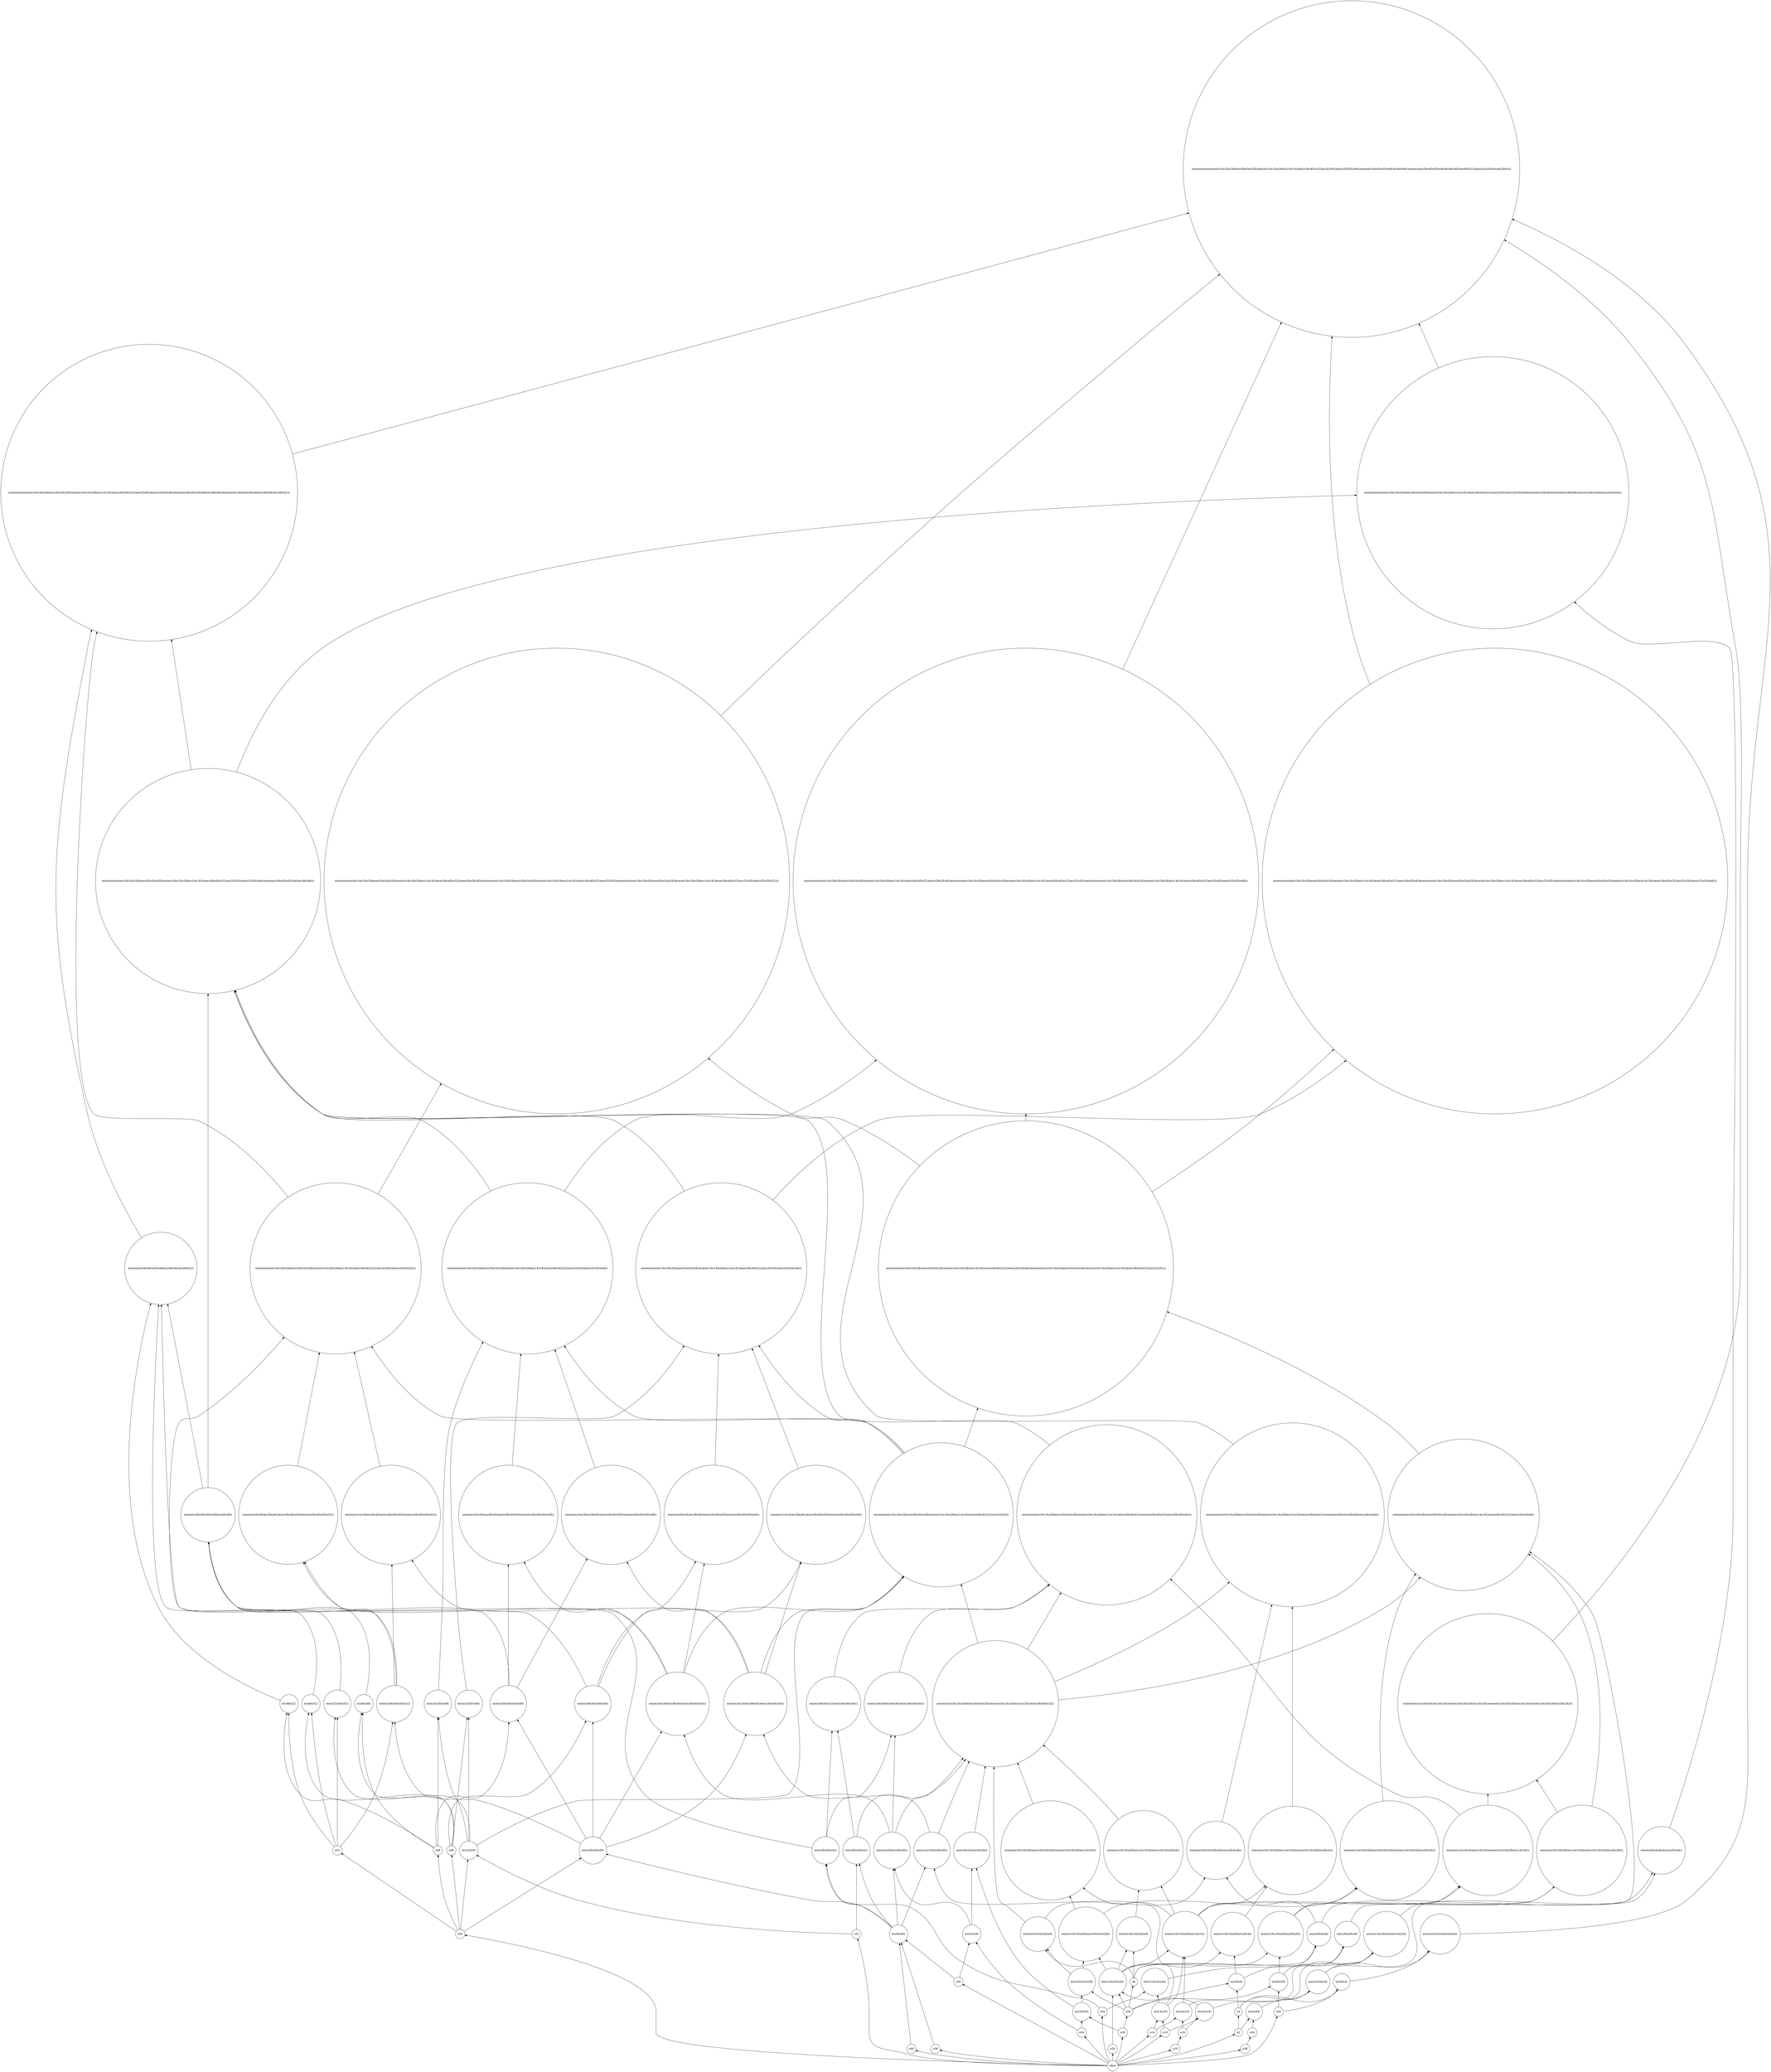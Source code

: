 strict digraph "priss2013-table01_df_preMerge" {
	graph [bb="0,0,8848.3,10835",
		rankdir=BT
	];
	node [label="\N"];
	"e(e(e(o2o54)o4)e(o26o4))"	 [height=2.9067,
		pos="1722.5,762.35",
		shape=circle,
		width=2.9067];
	"e(e(e(e(e(e(e(e(e(e(o16o18)o28)e(e(o30o34)o28))e(e(e(o16o18)o28)e(o14o18)))e(e(o36o40)o32))e(o32o50))e(e(o32o50)o46))e(e(e(e(o36o40)\
o50)o46)e(o46o48)))e(e(e(e(e(o36o40)o50)o46)e(o46o48))e(o48o52)))e(e(e(o2o54)o4)e(o26o4)))"	 [height=24.355,
		pos="2982.5,9958.2",
		shape=circle,
		width=24.355];
	"e(e(e(o2o54)o4)e(o26o4))" -> "e(e(e(e(e(e(e(e(e(e(o16o18)o28)e(e(o30o34)o28))e(e(e(o16o18)o28)e(o14o18)))e(e(o36o40)o32))e(o32o50))e(e(o32o50)o46))e(e(e(e(o36o40)\
o50)o46)e(o46o48)))e(e(e(e(e(o36o40)o50)o46)e(o46o48))e(o48o52)))e(e(e(o2o54)o4)e(o26o4)))"	 [pos="e,2122.9,9784.1 1617.9,767.23 1281.5,780.78 243.35,831.15 143.54,940.04 -163.35,1274.9 118.54,1507.5 118.54,1961.6 118.54,1961.6 \
118.54,1961.6 118.54,6250.1 118.54,6871.8 -147.06,8549.3 227.54,9045.4 459.45,9352.6 1395.7,9617.8 2113.1,9781.8"];
	"e(e(e(e(o30o34)o28)o8)e(e(o28o4)o8))"	 [height=4.2066,
		pos="3155.5,1198.7",
		shape=circle,
		width=4.2066];
	"e(e(e(e(e(e(o16o18)o28)e(e(o30o34)o28))e(e(e(o16o18)o28)e(o14o18)))e(e(o36o40)o32))e(e(e(e(o30o34)o28)o8)e(e(o28o4)o8)))"	 [height=13.306,
		pos="1211.5,2946.9",
		shape=circle,
		width=13.306];
	"e(e(e(e(o30o34)o28)o8)e(e(o28o4)o8))" -> "e(e(e(e(e(e(o16o18)o28)e(e(o30o34)o28))e(e(e(o16o18)o28)e(o14o18)))e(e(o36o40)o32))e(e(e(e(o30o34)o28)o8)e(e(o28o4)o8)))"	 [pos="e,1335.4,2483.8 3100.8,1340 3075.8,1385.4 3041.3,1430.8 2995.5,1457.4 2901.7,1511.9 2112.1,1436.7 2019.5,1493.4 1667.4,1709.3 1456.4,\
2137.9 1338.9,2473.9"];
	"e(e(e(o16o18)o28)e(o26o28))"	 [height=3.2858,
		pos="3000.5,762.35",
		shape=circle,
		width=3.2858];
	"e(e(e(e(o16o18)o28)e(o14o18))e(e(e(o16o18)o28)e(o26o28)))"	 [height=6.5355,
		pos="1621.5,1198.7",
		shape=circle,
		width=6.5355];
	"e(e(e(o16o18)o28)e(o26o28))" -> "e(e(e(e(o16o18)o28)e(o14o18))e(e(e(o16o18)o28)e(o26o28)))"	 [pos="e,1763.7,1011.2 2932.4,859.62 2915,877.45 2894.9,893.69 2872.5,904.04 2669.6,998.14 2070.5,848.17 1866.5,940.04 1832.1,955.57 1800,\
978.43 1771.3,1004.2"];
	"e(e(e(e(o16o18)o28)e(e(o30o34)o28))e(e(e(o16o18)o28)e(o26o28)))"	 [height=7.1855,
		pos="3583.5,1198.7",
		shape=circle,
		width=7.1855];
	"e(e(e(o16o18)o28)e(o26o28))" -> "e(e(e(e(o16o18)o28)e(e(o30o34)o28))e(e(e(o16o18)o28)e(o26o28)))"	 [pos="e,3411.4,1005.6 3070.7,857.79 3087.8,875.5 3107.4,892.16 3128.5,904.04 3202.4,945.46 3240.4,901.1 3315.5,940.04 3346.3,955.98 3376,\
976.57 3403.6,999.16"];
	"e(e(e(e(e(e(e(o16o18)o28)e(e(o30o34)o28))e(e(e(o16o18)o28)e(o14o18)))e(e(o36o40)o32))e(o32o50))e(e(o32o50)o46))"	 [height=12.385,
		pos="4499.5,4230.8",
		shape=circle,
		width=12.385];
	"e(e(e(e(e(e(e(e(o16o18)o28)e(e(o30o34)o28))e(e(e(o16o18)o28)e(o14o18)))e(e(o36o40)o32))e(e(o26o28)o8))e(e(e(e(e(e(o16o18)o28)e(e(\
o30o34)o28))e(e(e(o16o18)o28)e(o14o18)))e(e(o36o40)o32))e(o32o50)))e(e(e(e(e(e(e(o16o18)o28)e(e(o30o34)o28))e(e(e(o16o18)o28)e(o14o18)))\
e(e(o36o40)o32))e(o32o50))e(e(o32o50)o46)))"	 [height=33.707,
		pos="1435.5,6249.1",
		shape=circle,
		width=33.707];
	"e(e(e(e(e(e(e(o16o18)o28)e(e(o30o34)o28))e(e(e(o16o18)o28)e(o14o18)))e(e(o36o40)o32))e(o32o50))e(e(o32o50)o46))" -> "e(e(e(e(e(e(e(e(o16o18)o28)e(e(o30o34)o28))e(e(e(o16o18)o28)e(o14o18)))e(e(o36o40)o32))e(e(o26o28)o8))e(e(e(e(e(e(o16o18)o28)e(e(\
o30o34)o28))e(e(e(o16o18)o28)e(o14o18)))e(e(o36o40)o32))e(o32o50)))e(e(e(e(e(e(e(o16o18)o28)e(e(o30o34)o28))e(e(e(o16o18)o28)e(o14o18)))\
e(e(o36o40)o32))e(o32o50))e(e(o32o50)o46)))"	 [pos="e,2212.4,5316.4 4348.4,4650.5 4277.7,4785.7 4178.8,4920.9 4044.5,4999.7 3911.7,5077.7 2800.2,4975.2 2658.5,5035.7 2502.2,5102.4 \
2354.9,5199.4 2220.5,5309.8"];
	"e(e(e(e(e(e(e(e(o16o18)o28)e(e(o30o34)o28))e(e(e(o16o18)o28)e(o14o18)))e(e(o36o40)o32))e(o32o50))e(e(o32o50)o46))e(e(e(e(o36o40)\
o50)o46)e(o46o48)))"	 [height=16.285,
		pos="3253.5,6249.1",
		shape=circle,
		width=16.285];
	"e(e(e(e(e(e(e(o16o18)o28)e(e(o30o34)o28))e(e(e(o16o18)o28)e(o14o18)))e(e(o36o40)o32))e(o32o50))e(e(o32o50)o46))" -> "e(e(e(e(e(e(e(e(o16o18)o28)e(e(o30o34)o28))e(e(e(o16o18)o28)e(o14o18)))e(e(o36o40)o32))e(o32o50))e(e(o32o50)o46))e(e(e(e(o36o40)\
o50)o46)e(o46o48)))"	 [pos="e,3407,5682.9 4337.3,4646.2 4266.3,4778 4170,4912.2 4044.5,4999.7 3972.3,5050.1 3919.8,4982.5 3849.5,5035.7 3642,5192.9 3502.3,5441.8 \
3410.8,5673.3"];
	o50	 [height=0.68605,
		pos="6442.5,762.35",
		shape=circle,
		width=0.68605];
	"e(e(o36o40)o50)"	 [height=1.9859,
		pos="5750.5,1198.7",
		shape=circle,
		width=1.9859];
	o50 -> "e(e(o36o40)o50)"	 [pos="e,5810.8,1159.9 6421.8,776.35 6331.8,832.85 5972.3,1058.5 5819.6,1154.3"];
	o46	 [height=0.68605,
		pos="6488.5,1198.7",
		shape=circle,
		width=0.68605];
	o50 -> o46	 [pos="e,6486,1174 6445,787.01 6452.7,859.59 6476,1079.3 6485,1163.9"];
	o48	 [height=0.68605,
		pos="6558.5,1198.7",
		shape=circle,
		width=0.68605];
	o50 -> o48	 [pos="e,6557.5,1173.8 6454.3,784.08 6472.1,816.35 6505.4,881.01 6522.5,940.04 6545.1,1018 6553.8,1113.6 6556.9,1163.6"];
	"e(o32o50)"	 [height=1.336,
		pos="6397.5,1198.7",
		shape=circle,
		width=1.336];
	o50 -> "e(o32o50)"	 [pos="e,6402.4,1150.6 6440.1,787.01 6433.2,853.63 6413.4,1044.2 6403.5,1140.5"];
	o52	 [height=0.68605,
		pos="7198.5,1198.7",
		shape=circle,
		width=0.68605];
	o50 -> o52	 [pos="e,7177.3,1185.5 6463.6,775.42 6569.4,836.24 7044.2,1109 7168.6,1180.5"];
	"e(o26o4)"	 [height=1.2096,
		pos="1846.5,489.77",
		shape=circle,
		width=1.2096];
	"e(o26o4)" -> "e(e(e(o2o54)o4)e(o26o4))"	 [pos="e,1765.8,666.9 1828.8,529.54 1813.5,562.96 1790.6,612.79 1770,657.69"];
	"e(e(o2o54)o4)"	 [height=1.7332,
		pos="1722.5,489.77",
		shape=circle,
		width=1.7332];
	"e(e(o2o54)o4)" -> "e(e(e(o2o54)o4)e(o26o4))"	 [pos="e,1722.5,657.46 1722.5,552.17 1722.5,580.36 1722.5,614.72 1722.5,647.39"];
	"e(e(e(o28o4)o8)e(e(o2o54)o4))"	 [height=3.4483,
		pos="276.54,1198.7",
		shape=circle,
		width=3.4483];
	"e(e(o2o54)o4)" -> "e(e(e(o28o4)o8)e(e(o2o54)o4))"	 [pos="e,314.64,1080.5 1660.3,495.81 1456.7,515.36 800.32,602.79 409.54,940.04 369.34,974.73 339.69,1024.6 318.72,1071.2"];
	"e(e(e(e(o14o18)e(o36o40))e(e(o36o40)o50))e(e(e(o36o40)o50)o48))"	 [height=7.1855,
		pos="5569.5,2946.9",
		shape=circle,
		width=7.1855];
	"e(e(e(e(e(e(e(o16o18)o28)e(e(o30o34)o28))e(e(e(o16o18)o28)e(o14o18)))e(e(o36o40)o32))e(o32o50))e(e(o32o50)o48))"	 [height=12.385,
		pos="5489.5,4230.8",
		shape=circle,
		width=12.385];
	"e(e(e(e(o14o18)e(o36o40))e(e(o36o40)o50))e(e(e(o36o40)o50)o48))" -> "e(e(e(e(e(e(e(o16o18)o28)e(e(o30o34)o28))e(e(e(o16o18)o28)e(o14o18)))e(e(o36o40)o32))e(o32o50))e(e(o32o50)o48))"	 [pos="e,5517.3,3785.5 5553.5,3205.4 5543.3,3368.5 5529.8,3584 5517.9,3775.3"];
	"e(e(e(e(e(e(e(o16o18)o28)e(e(o30o34)o28))e(e(e(o16o18)o28)e(o14o18)))e(e(o36o40)o32))e(e(o26o28)o8))e(e(e(e(e(e(o16o18)o28)e(e(o30o34)\
o28))e(e(e(o16o18)o28)e(o14o18)))e(e(o36o40)o32))e(o32o50)))"	 [height=21.358,
		pos="3266.5,4230.8",
		shape=circle,
		width=21.358];
	"e(e(e(e(e(e(e(e(o16o18)o28)e(e(o30o34)o28))e(e(e(o16o18)o28)e(o14o18)))e(e(o36o40)o32))e(e(o26o28)o8))e(e(e(e(e(e(o16o18)o28)e(e(\
o30o34)o28))e(e(e(o16o18)o28)e(o14o18)))e(e(o36o40)o32))e(o32o50)))e(e(e(e(e(e(e(o16o18)o28)e(e(o30o34)o28))e(e(e(o16o18)o28)e(o14o18)))\
e(e(o36o40)o32))e(o32o50))e(e(o32o50)o48)))"	 [height=33.707,
		pos="5071.5,6249.1",
		shape=circle,
		width=33.707];
	"e(e(e(e(e(e(e(o16o18)o28)e(e(o30o34)o28))e(e(e(o16o18)o28)e(o14o18)))e(e(o36o40)o32))e(e(o26o28)o8))e(e(e(e(e(e(o16o18)o28)e(e(o30o34)\
o28))e(e(e(o16o18)o28)e(o14o18)))e(e(o36o40)o32))e(o32o50)))" -> "e(e(e(e(e(e(e(e(o16o18)o28)e(e(o30o34)o28))e(e(e(o16o18)o28)e(o14o18)))e(e(o36o40)o32))e(e(o26o28)o8))e(e(e(e(e(e(o16o18)o28)e(e(\
o30o34)o28))e(e(e(o16o18)o28)e(o14o18)))e(e(o36o40)o32))e(o32o50)))e(e(e(e(e(e(e(o16o18)o28)e(e(o30o34)o28))e(e(e(o16o18)o28)e(o14o18)))\
e(e(o36o40)o32))e(o32o50))e(e(o32o50)o48)))"	 [pos="e,4262.5,5344.4 3779,4804.2 3927.5,4970.1 4093.5,5155.6 4255.7,5336.8"];
	"e(e(e(e(e(e(e(o16o18)o28)e(e(o30o34)o28))e(e(e(o16o18)o28)e(o14o18)))e(e(o36o40)o32))e(e(o26o28)o8))e(e(e(e(e(e(o16o18)o28)e(e(o30o34)\
o28))e(e(e(o16o18)o28)e(o14o18)))e(e(o36o40)o32))e(o32o50)))" -> "e(e(e(e(e(e(e(e(o16o18)o28)e(e(o30o34)o28))e(e(e(o16o18)o28)e(o14o18)))e(e(o36o40)o32))e(e(o26o28)o8))e(e(e(e(e(e(o16o18)o28)e(e(\
o30o34)o28))e(e(e(o16o18)o28)e(o14o18)))e(e(o36o40)o32))e(o32o50)))e(e(e(e(e(e(e(o16o18)o28)e(e(o30o34)o28))e(e(e(o16o18)o28)e(o14o18)))\
e(e(o36o40)o32))e(o32o50))e(e(o32o50)o46)))"	 [pos="e,2251.1,5350 2750.1,4800.5 2597,4969.1 2425.4,5158 2258,5342.4"];
	"e(e(e(e(e(e(e(e(o16o18)o28)e(e(o30o34)o28))e(e(e(o16o18)o28)e(o14o18)))e(e(o36o40)o32))e(e(o26o28)o8))e(e(e(e(e(e(o16o18)o28)e(e(\
o30o34)o28))e(e(e(o16o18)o28)e(o14o18)))e(e(o36o40)o32))e(o32o50)))e(e(e(e(e(e(e(o16o18)o28)e(e(o30o34)o28))e(e(e(o16o18)o28)e(o14o18)))\
e(e(o36o40)o32))e(o32o50))e(e(o32o50)o52)))"	 [height=33.707,
		pos="7516.5,6249.1",
		shape=circle,
		width=33.707];
	"e(e(e(e(e(e(e(o16o18)o28)e(e(o30o34)o28))e(e(e(o16o18)o28)e(o14o18)))e(e(o36o40)o32))e(e(o26o28)o8))e(e(e(e(e(e(o16o18)o28)e(e(o30o34)\
o28))e(e(e(o16o18)o28)e(o14o18)))e(e(o36o40)o32))e(o32o50)))" -> "e(e(e(e(e(e(e(e(o16o18)o28)e(e(o30o34)o28))e(e(e(o16o18)o28)e(o14o18)))e(e(o36o40)o32))e(e(o26o28)o8))e(e(e(e(e(e(o16o18)o28)e(e(\
o30o34)o28))e(e(e(o16o18)o28)e(o14o18)))e(e(o36o40)o32))e(o32o50)))e(e(e(e(e(e(e(o16o18)o28)e(e(o30o34)o28))e(e(e(o16o18)o28)e(o14o18)))\
e(e(o36o40)o32))e(o32o50))e(e(o32o50)o52)))"	 [pos="e,6741.1,5315.7 3759,4821.5 3846.4,4893.6 3942.4,4956.8 4044.5,4999.7 4275,5096.4 6063.2,4938.7 6293.5,5035.7 6450.6,5101.8 6598.3,\
5198.6 6733.1,5309.1"];
	o14	 [height=0.68605,
		pos="2486.5,201.99",
		shape=circle,
		width=0.68605];
	"e(o14o18)"	 [height=1.336,
		pos="2462.5,310.78",
		shape=circle,
		width=1.336];
	o14 -> "e(o14o18)"	 [pos="e,2473,263.39 2481.3,226.16 2479.5,234.27 2477.4,243.75 2475.2,253.37"];
	"e(o14o16)"	 [height=1.336,
		pos="2327.5,489.77",
		shape=circle,
		width=1.336];
	o14 -> "e(o14o16)"	 [pos="e,2341.6,443.52 2466.9,217.27 2443.3,234.44 2406.7,261.16 2405.5,262.69 2395.1,276.88 2364.2,371.57 2344.6,433.82"];
	o40	 [height=0.68605,
		pos="3667.5,116.59",
		shape=circle,
		width=0.68605];
	"e(o36o40)"	 [height=1.336,
		pos="4035.5,762.35",
		shape=circle,
		width=1.336];
	o40 -> "e(o36o40)"	 [pos="e,4028.9,714.48 3671.9,141.07 3673.8,152.04 3676,165.31 3677.5,177.29 3689.3,267.45 3652.6,519 3715.5,584.66 3797.2,669.86 3885.4,\
548.24 3978.5,620.66 4004.6,640.94 4018.8,675.08 4026.5,704.65"];
	"e(e(e(e(e(e(o16o18)o28)e(e(o30o34)o28))e(e(e(o16o18)o28)e(o14o18)))e(e(o36o40)o32))e(e(e(o36o40)o32)e(e(o36o40)o44)))"	 [height=13.035,
		pos="2177.5,2946.9",
		shape=circle,
		width=13.035];
	"e(e(e(e(e(e(o16o18)o28)e(e(o30o34)o28))e(e(e(o16o18)o28)e(o14o18)))e(e(o36o40)o32))e(e(e(o36o40)o32)e(e(o36o40)o44)))" -> "e(e(e(e(e(e(e(e(o16o18)o28)e(e(o30o34)o28))e(e(e(o16o18)o28)e(o14o18)))e(e(o36o40)o32))e(o32o50))e(e(o32o50)o46))e(e(e(e(o36o40)\
o50)o46)e(o46o48)))"	 [pos="e,3097.4,5684 2109.9,3411.5 2070.3,3874.8 2090.8,4577.5 2488.5,4999.7 2541.2,5055.6 2597,4988.5 2657.5,5035.7 2862.5,5195.4 3001.7,\
5443.9 3093.6,5674.5"];
	"e(e(e(e(e(e(e(o16o18)o28)e(e(o30o34)o28))e(e(e(o16o18)o28)e(o14o18)))e(e(o36o40)o32))e(o32o50))e(e(o32o50)o52))"	 [height=12.385,
		pos="7301.5,4230.8",
		shape=circle,
		width=12.385];
	"e(e(e(e(e(e(e(e(e(o16o18)o28)e(e(o30o34)o28))e(e(e(o16o18)o28)e(o14o18)))e(e(o36o40)o32))e(o32o50))e(e(o32o50)o46))e(e(e(e(o36o40)\
o50)o46)e(o46o48)))e(e(e(e(e(o36o40)o50)o46)e(o46o48))e(o48o52)))"	 [height=21.484,
		pos="8002.5,8272",
		shape=circle,
		width=21.484];
	"e(e(e(e(e(e(e(o16o18)o28)e(e(o30o34)o28))e(e(e(o16o18)o28)e(o14o18)))e(e(o36o40)o32))e(o32o50))e(e(o32o50)o52))" -> "e(e(e(e(e(e(e(e(e(o16o18)o28)e(e(o30o34)o28))e(e(e(o16o18)o28)e(o14o18)))e(e(o36o40)o32))e(o32o50))e(e(o32o50)o46))e(e(e(e(o36o40)\
o50)o46)e(o46o48)))e(e(e(e(e(o36o40)o50)o46)e(o46o48))e(o48o52)))"	 [pos="e,8573.2,7749.6 7453.4,4650.3 7524.2,4785.2 7622.9,4920.3 7756.5,4999.7 7850.4,5055.5 8662.8,4957.1 8738.5,5035.7 8785.3,5084.2 \
8762.9,7399.7 8738.5,7462.6 8700.4,7561.1 8644.1,7654.9 8579.3,7741.5"];
	"e(e(e(e(e(e(e(o16o18)o28)e(e(o30o34)o28))e(e(e(o16o18)o28)e(o14o18)))e(e(o36o40)o32))e(o32o50))e(e(o32o50)o52))" -> "e(e(e(e(e(e(e(e(o16o18)o28)e(e(o30o34)o28))e(e(e(o16o18)o28)e(o14o18)))e(e(o36o40)o32))e(e(o26o28)o8))e(e(e(e(e(e(o16o18)o28)e(e(\
o30o34)o28))e(e(e(o16o18)o28)e(o14o18)))e(e(o36o40)o32))e(o32o50)))e(e(e(e(e(e(e(o16o18)o28)e(e(o30o34)o28))e(e(e(o16o18)o28)e(o14o18)))\
e(e(o36o40)o32))e(o32o50))e(e(o32o50)o52)))"	 [pos="e,7388,5042.5 7348.7,4674.3 7360.4,4783.4 7373.4,4905.5 7386.9,5032.2"];
	o38	 [height=0.68605,
		pos="3331.5,116.59",
		shape=circle,
		width=0.68605];
	o38 -> "e(o36o40)"	 [pos="e,4029.2,714.54 3343.7,138.34 3395,225.23 3592.5,556.6 3638.5,584.66 3768.3,663.75 3857.2,529.22 3978.5,620.66 4005,640.61 4019.2,\
674.92 4026.9,704.66"];
	"e(e(o26o28)o8)"	 [height=1.8596,
		pos="3704.5,762.35",
		shape=circle,
		width=1.8596];
	"e(e(e(e(e(e(o16o18)o28)e(e(o30o34)o28))e(e(e(o16o18)o28)e(o14o18)))e(e(o36o40)o32))e(e(o26o28)o8))"	 [height=10.959,
		pos="3059.5,2946.9",
		shape=circle,
		width=10.959];
	"e(e(o26o28)o8)" -> "e(e(e(e(e(e(o16o18)o28)e(e(o30o34)o28))e(e(e(o16o18)o28)e(o14o18)))e(e(o36o40)o32))e(e(o26o28)o8))"	 [pos="e,3274.6,2615.9 3728,825.15 3740.5,851.9 3758,882.05 3780.5,904.04 3805.9,928.73 3833,909.89 3851.5,940.04 3881.6,989.02 3888.9,\
1413.7 3851.5,1457.4 3783.7,1536.6 3697.2,1423.7 3619.5,1493.4 3297.8,1781.7 3535.1,2034.1 3366.5,2431.9 3341.8,2490.3 3311.4,2550 \
3279.5,2607.2"];
	o44	 [height=0.68605,
		pos="2127.5,310.78",
		shape=circle,
		width=0.68605];
	"e(e(o36o40)o44)"	 [height=1.9859,
		pos="1946.5,1198.7",
		shape=circle,
		width=1.9859];
	o44 -> "e(e(o36o40)o44)"	 [pos="e,1934.8,1127.7 2109.3,327.59 2091.9,343.37 2065.7,368.94 2047.5,394.88 1983.6,486.38 1962.6,511.89 1937.5,620.66 1897.5,794.33 \
1917.4,1005.3 1933.3,1117.8"];
	"e(e(o14o18)o44)"	 [height=1.9859,
		pos="2127.5,489.77",
		shape=circle,
		width=1.9859];
	o44 -> "e(e(o14o18)o44)"	 [pos="e,2127.5,417.99 2127.5,335.65 2127.5,354.39 2127.5,381.64 2127.5,407.97"];
	"e(o30o34)"	 [height=1.336,
		pos="3582.5,310.78",
		shape=circle,
		width=1.336];
	"e(e(o30o34)e(o34o36))"	 [height=2.6359,
		pos="3819.5,489.77",
		shape=circle,
		width=2.6359];
	"e(o30o34)" -> "e(e(o30o34)e(o34o36))"	 [pos="e,3743.7,432.17 3620.6,340.22 3651.5,363.3 3696.3,396.7 3735.5,425.98"];
	"e(e(o30o34)o28)"	 [height=1.9859,
		pos="3407.5,489.77",
		shape=circle,
		width=1.9859];
	"e(o30o34)" -> "e(e(o30o34)o28)"	 [pos="e,3457.6,438.1 3549.2,345.49 3525.5,369.52 3492.9,402.43 3465,430.66"];
	"e(e(e(o14o18)o44)e(o16o18))"	 [height=3.2858,
		pos="2064.5,762.35",
		shape=circle,
		width=3.2858];
	"e(e(e(e(o14o18)o44)e(o16o18))e(e(e(o16o18)o28)e(o14o18)))"	 [height=6.5355,
		pos="653.54,1198.7",
		shape=circle,
		width=6.5355];
	"e(e(e(o14o18)o44)e(o16o18))" -> "e(e(e(e(o14o18)o44)e(o16o18))e(e(e(o16o18)o28)e(o14o18)))"	 [pos="e,795.36,1011 1971.7,835.74 1932.2,862.33 1884.4,889.47 1836.5,904.04 1636.8,964.87 1087.7,853.84 897.54,940.04 863.29,955.56 831.49,\
978.33 802.94,1004"];
	"e(e(e(e(o16o18)o28)e(o14o18))e(e(e(o16o18)o28)o8))"	 [height=5.7592,
		pos="2243.5,1198.7",
		shape=circle,
		width=5.7592];
	"e(e(e(e(e(o16o18)o28)e(e(o30o34)o28))e(e(e(o16o18)o28)e(o14o18)))e(e(o36o40)o32))"	 [height=9.1353,
		pos="3957.5,1962.6",
		shape=circle,
		width=9.1353];
	"e(e(e(e(o16o18)o28)e(o14o18))e(e(e(o16o18)o28)o8))" -> "e(e(e(e(e(o16o18)o28)e(e(o30o34)o28))e(e(e(o16o18)o28)e(o14o18)))e(e(o36o40)o32))"	 [pos="e,3654.7,1834.1 2358.2,1371.6 2387.6,1404.6 2421.7,1435.7 2459.5,1457.4 2541.7,1504.6 2578,1469.1 2669.5,1493.4 3010,1583.7 3387.4,\
1726.1 3645.2,1830.2"];
	"e(e(o16o18)o28)"	 [height=1.9859,
		pos="3001.5,489.77",
		shape=circle,
		width=1.9859];
	"e(e(o16o18)o28)" -> "e(e(e(o16o18)o28)e(o26o28))"	 [pos="e,3001,643.9 3001.3,561.51 3001.2,583.66 3001.1,608.84 3001,633.67"];
	"e(e(e(o16o18)o28)e(o14o18))"	 [height=3.2858,
		pos="2319.5,762.35",
		shape=circle,
		width=3.2858];
	"e(e(o16o18)o28)" -> "e(e(e(o16o18)o28)e(o14o18))"	 [pos="e,2401.6,676.72 2933.7,513.04 2869.5,533.55 2770.2,563.86 2682.5,584.66 2595.5,605.32 2565.4,582.33 2484.5,620.66 2458,633.27 2432.2,\
651.3 2409.3,670.26"];
	"e(e(e(o16o18)o28)o8)"	 [height=2.5095,
		pos="3227.5,762.35",
		shape=circle,
		width=2.5095];
	"e(e(o16o18)o28)" -> "e(e(e(o16o18)o28)o8)"	 [pos="e,3179.4,685.82 3046.9,545.81 3058.4,558.93 3071.1,572.62 3083.5,584.66 3101.7,602.24 3110.3,602.2 3127.5,620.66 3143.7,638 3159.5,\
658.07 3173.5,677.53"];
	"e(e(e(o16o18)o28)e(o28o4))"	 [height=3.1594,
		pos="2607.5,762.35",
		shape=circle,
		width=3.1594];
	"e(e(o16o18)o28)" -> "e(e(e(o16o18)o28)e(o28o4))"	 [pos="e,2676.3,671.52 2934.1,514.24 2876.6,536.25 2793.4,572.92 2730.5,620.66 2714,633.23 2698,648.31 2683.4,663.86"];
	"e(e(e(o16o18)o28)e(e(o30o34)o28))"	 [height=3.9358,
		pos="3477.5,762.35",
		shape=circle,
		width=3.9358];
	"e(e(o16o18)o28)" -> "e(e(e(o16o18)o28)e(e(o30o34)o28))"	 [pos="e,3382,656.97 3041.7,549.65 3053.6,563.15 3067.8,576.05 3083.5,584.66 3179.4,637 3228.2,573.31 3326.5,620.66 3343,628.59 3358.9,\
638.96 3373.8,650.46"];
	"e(e(e(e(e(o14o18)o44)e(o16o18))e(e(e(o16o18)o28)e(o14o18)))e(e(e(e(o16o18)o28)e(o14o18))e(e(e(o16o18)o28)e(o26o28))))"	 [height=13.035,
		pos="676.54,1962.6",
		shape=circle,
		width=13.035];
	"e(e(e(e(o16o18)o28)e(o14o18))e(e(e(o16o18)o28)e(o26o28)))" -> "e(e(e(e(e(o14o18)o44)e(o16o18))e(e(e(o16o18)o28)e(o14o18)))e(e(e(e(o16o18)o28)e(o14o18))e(e(e(o16o18)o28)e(o26o28))))"	 [pos="e,1066.3,1701.1 1464.8,1374.4 1436.6,1403.1 1406.9,1431.7 1377.5,1457.4 1283.4,1539.6 1176.3,1621.8 1074.5,1695.2"];
	"e(e(e(e(o16o18)o28)e(o14o18))e(e(e(o16o18)o28)e(o26o28)))" -> "e(e(e(e(e(e(o16o18)o28)e(e(o30o34)o28))e(e(e(o16o18)o28)e(o14o18)))e(e(o36o40)o32))e(e(o26o28)o8))"	 [pos="e,2844,2616 1607.9,1433.8 1605.5,1719 1650.4,2192.2 1945.5,2431.9 2006.9,2481.7 2584.8,2432.8 2655.5,2467.9 2723.4,2501.5 2784.3,\
2552.3 2837,2608.4"];
	"e(e(e(e(e(o14o18)o44)e(o16o18))e(e(e(o16o18)o28)e(o14o18)))e(e(e(e(o16o18)o28)e(o14o18))e(e(e(o16o18)o28)e(o26o28))))" -> "e(e(e(e(e(e(e(e(e(e(o16o18)o28)e(e(o30o34)o28))e(e(e(o16o18)o28)e(o14o18)))e(e(o36o40)o32))e(o32o50))e(e(o32o50)o46))e(e(e(e(o36o40)\
o50)o46)e(o46o48)))e(e(e(e(e(o36o40)o50)o46)e(o46o48))e(o48o52)))e(e(e(o2o54)o4)e(o26o4)))"	 [pos="e,2211.9,9539.4 585.31,2423.1 471.55,3021.6 283.52,4101.8 213.54,5035.7 193.39,5304.6 113.79,7212 213.54,7462.6 584.6,8394.5 1521.7,\
9112.5 2203.2,9534"];
	"e(e(o32o50)o52)"	 [height=1.9859,
		pos="7198.5,1962.6",
		shape=circle,
		width=1.9859];
	"e(e(o32o50)o52)" -> "e(e(e(e(e(e(e(o16o18)o28)e(e(o30o34)o28))e(e(e(o16o18)o28)e(o14o18)))e(e(o36o40)o32))e(o32o50))e(e(o32o50)o52))"	 [pos="e,7491.2,3827 7187,2033.2 7174.1,2137.1 7168,2331.4 7279.5,2431.9 7368.2,2511.8 7734,2380.7 7815.5,2467.9 7888.2,2545.7 7867.6,3333.1 \
7815.5,3425.9 7800.5,3452.7 7778.1,3440.1 7756.5,3461.9 7655,3564.8 7567.1,3694.6 7496.3,3818.1"];
	"e(o28o4)"	 [height=1.2096,
		pos="2629.5,489.77",
		shape=circle,
		width=1.2096];
	"e(o28o4)" -> "e(e(e(o16o18)o28)e(o28o4))"	 [pos="e,2616.7,648.69 2626.1,533.34 2623.8,561.83 2620.6,600.88 2617.5,638.62"];
	"e(e(o28o4)o8)"	 [height=1.7332,
		pos="2801.5,762.35",
		shape=circle,
		width=1.7332];
	"e(o28o4)" -> "e(e(o28o4)o8)"	 [pos="e,2776.3,705.2 2657.8,523.38 2679.1,548.89 2708.5,585.78 2730.5,620.66 2745.6,644.44 2760,671.82 2771.9,696.08"];
	"e(e(e(o34o36)e(o36o40))e(e(o36o40)o44))"	 [height=4.5857,
		pos="2495.5,1962.6",
		shape=circle,
		width=4.5857];
	"e(e(o36o40)o44)" -> "e(e(e(o34o36)e(o36o40))e(e(o36o40)o44))"	 [pos="e,2477.9,1798.5 1948.7,1270.5 1954.5,1329.8 1972.8,1411.9 2027.5,1457.4 2128.7,1541.6 2218.2,1411.8 2321.5,1493.4 2411.4,1564.3 \
2454.8,1686.6 2475.8,1788.4"];
	"e(e(e(o36o40)o32)e(e(o36o40)o44))"	 [height=3.9358,
		pos="2170.5,1962.6",
		shape=circle,
		width=3.9358];
	"e(e(o36o40)o44)" -> "e(e(e(o36o40)o32)e(e(o36o40)o44))"	 [pos="e,2130.8,1826.3 1966.5,1267.7 2002.6,1390.5 2079.5,1652 2127.9,1816.6"];
	"e(e(e(e(o36o40)o50)o46)e(o46o48))"	 [height=3.9358,
		pos="6561.5,2946.9",
		shape=circle,
		width=3.9358];
	"e(e(o36o40)o44)" -> "e(e(e(e(o36o40)o50)o46)e(o46o48))"	 [pos="e,6547.7,2805.7 1923.7,1266.8 1857.3,1475.5 1689.3,2118 2019.5,2431.9 2107.2,2515.2 6272.8,2399.5 6372.5,2467.9 6479.3,2541.2 6525.8,\
2685 6546,2795.8"];
	o54	 [height=0.68605,
		pos="1883.5,201.99",
		shape=circle,
		width=0.68605];
	"e(o2o54)"	 [height=1.2096,
		pos="1873.5,310.78",
		shape=circle,
		width=1.2096];
	o54 -> "e(o2o54)"	 [pos="e,1877.5,267.23 1881.3,226.69 1880.5,235.72 1879.5,246.42 1878.5,257.08"];
	"e(e(e(o36o40)o50)o46)"	 [height=2.6359,
		pos="5750.5,1962.6",
		shape=circle,
		width=2.6359];
	"e(e(e(e(o14o18)e(o36o40))e(e(o36o40)o50))e(e(e(o36o40)o50)o46))"	 [height=7.1855,
		pos="4499.5,2946.9",
		shape=circle,
		width=7.1855];
	"e(e(e(o36o40)o50)o46)" -> "e(e(e(e(o14o18)e(o36o40))e(e(o36o40)o50))e(e(e(o36o40)o50)o46))"	 [pos="e,4579.4,2700.8 5707.8,2047.6 5646.4,2158.1 5522,2347.9 5354.5,2431.9 5237.5,2490.6 4877.4,2398.2 4766.5,2467.9 4684.3,2519.6 4625.1,\
2606.3 4583.7,2691.8"];
	"e(e(e(e(o34o36)e(o36o40))e(e(o36o40)o50))e(e(e(o36o40)o50)o46))"	 [height=7.1855,
		pos="5034.5,2946.9",
		shape=circle,
		width=7.1855];
	"e(e(e(o36o40)o50)o46)" -> "e(e(e(e(o34o36)e(o36o40))e(e(o36o40)o50))e(e(e(o36o40)o50)o46))"	 [pos="e,5138.5,2710 5695.8,2040.5 5624.2,2138.2 5491.5,2308.7 5354.5,2431.9 5333.4,2451 5320.8,2446.9 5301.5,2467.9 5239.2,2536 5185.7,\
2621.2 5143.3,2700.8"];
	"e(e(e(o36o40)o50)o46)" -> "e(e(e(e(o36o40)o50)o46)e(o46o48))"	 [pos="e,6545.6,2806 5771.6,2055.3 5801.9,2164.9 5869.5,2344.4 6000.5,2431.9 6138.7,2524.1 6239.8,2368 6372.5,2467.9 6475.2,2545.2 6522.2,\
2686.8 6543.6,2795.9"];
	"e(e(e(o34o36)e(o36o40))e(e(o36o40)o44))" -> "e(e(e(e(e(e(o16o18)o28)e(e(o30o34)o28))e(e(e(o16o18)o28)e(o14o18)))e(e(o36o40)o32))e(e(e(o36o40)o32)e(e(o36o40)o44)))"	 [pos="e,2321.8,2500.3 2445,2119.8 2412.3,2220.7 2368,2357.5 2324.9,2490.7"];
	"e(e(e(o16o18)o28)e(o14o18))" -> "e(e(e(e(o16o18)o28)e(o14o18))e(e(e(o16o18)o28)o8))"	 [pos="e,2279.2,994.16 2299.3,879.18 2293.6,911.57 2287.3,947.84 2280.9,983.98"];
	"e(e(e(o16o18)o28)e(o14o18))" -> "e(e(e(e(o16o18)o28)e(o14o18))e(e(e(o16o18)o28)e(o26o28)))"	 [pos="e,1765.8,1012.5 2250.5,858.74 2233.2,876.5 2213.3,892.94 2191.5,904.04 2062.1,970.04 1996.7,875.46 1866.5,940.04 1833,956.65 1801.7,\
979.84 1773.3,1005.6"];
	"e(e(e(e(o16o18)o28)e(e(o30o34)o28))e(e(e(o16o18)o28)e(o14o18)))"	 [height=7.1855,
		pos="2727.5,1198.7",
		shape=circle,
		width=7.1855];
	"e(e(e(o16o18)o28)e(o14o18))" -> "e(e(e(e(o16o18)o28)e(e(o30o34)o28))e(e(e(o16o18)o28)e(o14o18)))"	 [pos="e,2550.8,1009.7 2400.2,849.29 2417.1,867.38 2434.9,886.33 2451.5,904.04 2481.4,935.81 2513,969.5 2543.9,1002.3"];
	"e(e(e(o16o18)o28)e(o14o18))" -> "e(e(e(e(o14o18)o44)e(o16o18))e(e(e(o16o18)o28)e(o14o18)))"	 [pos="e,795.21,1010.6 2251.8,859.4 2234.4,877.36 2214.1,893.71 2191.5,904.04 2060.8,964.02 1028.9,881.36 897.54,940.04 863.2,955.38 831.37,\
978.06 802.79,1003.7"];
	"e(e(e(e(o16o18)o28)e(o14o18))e(e(e(o16o18)o28)e(o28o4)))"	 [height=6.4092,
		pos="1137.5,1198.7",
		shape=circle,
		width=6.4092];
	"e(e(e(o16o18)o28)e(o14o18))" -> "e(e(e(e(o16o18)o28)e(o14o18))e(e(e(o16o18)o28)e(o28o4)))"	 [pos="e,1274.7,1013.1 2251.3,859.48 2234,877.31 2213.8,893.59 2191.5,904.04 2027.6,980.89 1541.9,864.14 1377.5,940.04 1342.9,956.03 1310.9,\
979.55 1282.3,1006"];
	o30	 [height=0.68605,
		pos="3559.5,201.99",
		shape=circle,
		width=0.68605];
	o30 -> "e(o30o34)"	 [pos="e,3572.6,263.6 3564.6,226.42 3566.3,234.54 3568.4,244.01 3570.4,253.61"];
	o28	 [height=0.68605,
		pos="3184.5,310.78",
		shape=circle,
		width=0.68605];
	o30 -> o28	 [pos="e,3208.4,302.98 3535.8,209.75 3471.4,228.1 3293.1,278.87 3218.3,300.18"];
	"e(e(e(e(o16o18)o28)e(e(o30o34)o28))e(e(e(o16o18)o28)e(o14o18)))" -> "e(e(e(e(e(o16o18)o28)e(e(o30o34)o28))e(e(e(o16o18)o28)e(o14o18)))e(e(o36o40)o32))"	 [pos="e,3656,1830.7 2907.1,1385.4 2935.6,1411 2965.6,1435.8 2995.5,1457.4 3199.4,1604.3 3451.7,1734.9 3646.8,1826.3"];
	"e(e(e(e(o14o18)o44)e(o16o18))e(e(e(o16o18)o28)e(o14o18)))" -> "e(e(e(e(e(e(o16o18)o28)e(e(o30o34)o28))e(e(e(o16o18)o28)e(o14o18)))e(e(o36o40)o32))e(e(e(o36o40)o32)e(e(o36o40)o44)))"	 [pos="e,1864.6,2596.7 798.21,1384.7 828.18,1413 861.67,1438.9 897.54,1457.4 1000.1,1510.2 1061.4,1425.3 1154.5,1493.4 1527.9,1766.5 1263.9,\
2119 1604.5,2431.9 1637.8,2462.5 1661.6,2443.4 1699.5,2467.9 1753.9,2503.1 1807.1,2545.3 1857,2589.8"];
	"e(e(e(e(o14o18)o44)e(o16o18))e(e(e(o16o18)o28)e(o14o18)))" -> "e(e(e(e(e(o14o18)o44)e(o16o18))e(e(e(o16o18)o28)e(o14o18)))e(e(e(e(o16o18)o28)e(o14o18))e(e(e(o16o18)o28)e(o26o28))))"	 [pos="e,662.4,1493.3 660.61,1434 661.1,1450 661.59,1466.3 662.09,1482.9"];
	"e(e(o30o34)e(o34o36))" -> "e(e(e(e(e(o16o18)o28)e(e(o30o34)o28))e(e(e(o16o18)o28)e(o14o18)))e(e(o36o40)o32))"	 [pos="e,4111.2,1671.6 3910.7,517.22 4068.1,568.57 4385.4,698.53 4503.5,940.04 4604.6,1146.6 4651.9,1281.7 4503.5,1457.4 4441.9,1530.4 \
4372.5,1442.6 4291.5,1493.4 4223.5,1536 4165.2,1598.1 4117.3,1663.2"];
	"e(e(e(e(e(e(o16o18)o28)e(e(o30o34)o28))e(e(e(o16o18)o28)e(o14o18)))e(e(o36o40)o32))e(o32o50))"	 [height=10.435,
		pos="3847.5,2946.9",
		shape=circle,
		width=10.435];
	"e(e(e(e(e(e(o16o18)o28)e(e(o30o34)o28))e(e(e(o16o18)o28)e(o14o18)))e(e(o36o40)o32))e(o32o50))" -> "e(e(e(e(e(e(e(o16o18)o28)e(e(o30o34)o28))e(e(e(o16o18)o28)e(o14o18)))e(e(o36o40)o32))e(o32o50))e(e(o32o50)o46))"	 [pos="e,4297.7,3833 4017.6,3282.2 4101.8,3447.9 4204.3,3649.4 4293.1,3823.9"];
	"e(e(e(e(e(e(o16o18)o28)e(e(o30o34)o28))e(e(e(o16o18)o28)e(o14o18)))e(e(o36o40)o32))e(o32o50))" -> "e(e(e(e(e(e(e(o16o18)o28)e(e(o30o34)o28))e(e(e(o16o18)o28)e(o14o18)))e(e(o36o40)o32))e(e(o26o28)o8))e(e(e(e(e(e(o16o18)o28)e(e(o30o34)\
o28))e(e(e(o16o18)o28)e(o14o18)))e(e(o36o40)o32))e(o32o50)))"	 [pos="e,3583.7,3530.1 3692.8,3289.3 3660,3361.6 3624.3,3440.5 3587.9,3520.8"];
	"e(e(e(e(e(e(o16o18)o28)e(e(o30o34)o28))e(e(e(o16o18)o28)e(o14o18)))e(e(o36o40)o32))e(o32o50))" -> "e(e(e(e(e(e(e(o16o18)o28)e(e(o30o34)o28))e(e(e(o16o18)o28)e(o14o18)))e(e(o36o40)o32))e(o32o50))e(e(o32o50)o52))"	 [pos="e,6945,3962.7 4040.6,3269.4 4094.2,3332.2 4158.1,3389.8 4231.5,3425.9 4402.3,3510 5761,3411.5 5944.5,3461.9 6306.9,3561.4 6675.2,\
3778.8 6936.6,3956.9"];
	"e(e(e(e(e(e(o16o18)o28)e(e(o30o34)o28))e(e(e(o16o18)o28)e(o14o18)))e(e(o36o40)o32))e(o32o50))" -> "e(e(e(e(e(e(e(o16o18)o28)e(e(o30o34)o28))e(e(e(o16o18)o28)e(o14o18)))e(e(o36o40)o32))e(o32o50))e(e(o32o50)o48))"	 [pos="e,5303.7,3825.3 4041.9,3268.5 4095.3,3331.1 4158.9,3388.8 4231.5,3425.9 4374.8,3499 4813.8,3384 4954.5,3461.9 5099.1,3542 5213.3,\
3679.8 5298.4,3816.7"];
	o4	 [height=0.55967,
		pos="1955.5,310.78",
		shape=circle,
		width=0.55967];
	o4 -> "e(o26o4)"	 [pos="e,1869.1,452.12 1945.3,328.43 1929.2,354.48 1897.7,405.78 1874.5,443.36"];
	o4 -> "e(e(o2o54)o4)"	 [pos="e,1753.4,435.49 1948.4,329.81 1943.6,339.75 1936.4,351.52 1926.5,358.88 1877.5,395.53 1844.3,360.61 1793.5,394.88 1780.8,403.51 \
1769.3,415.21 1759.6,427.42"];
	o4 -> "e(o28o4)"	 [pos="e,2590.2,470.26 1973.9,319.42 2000.1,329.96 2049.6,348.78 2093.5,358.88 2220.5,388.08 2258.1,363.33 2384.5,394.88 2454.8,412.4 2532.2,\
444.35 2580.9,466.06"];
	"e(e(o14o18)o44)" -> "e(e(e(o14o18)o44)e(o16o18))"	 [pos="e,2091.2,647.03 2111.5,559.75 2106,583.38 2099.6,610.61 2093.4,637.25"];
	"e(e(e(e(e(e(e(e(o16o18)o28)e(e(o30o34)o28))e(e(e(o16o18)o28)e(o14o18)))e(e(o36o40)o32))e(e(o26o28)o8))e(e(e(e(e(e(o16o18)o28)e(e(\
o30o34)o28))e(e(e(o16o18)o28)e(o14o18)))e(e(o36o40)o32))e(o32o50)))e(e(e(e(e(e(e(o16o18)o28)e(e(o30o34)o28))e(e(e(o16o18)o28)e(o14o18)))\
e(e(o36o40)o32))e(o32o50))e(e(o32o50)o48)))" -> "e(e(e(e(e(e(e(e(e(e(o16o18)o28)e(e(o30o34)o28))e(e(e(o16o18)o28)e(o14o18)))e(e(o36o40)o32))e(o32o50))e(e(o32o50)o46))e(e(e(e(o36o40)\
o50)o46)e(o46o48)))e(e(e(e(e(o36o40)o50)o46)e(o46o48))e(o48o52)))e(e(e(o2o54)o4)e(o26o4)))"	 [pos="e,3539.9,9281.2 4591.2,7363.8 4348.7,7888 4035.2,8513.4 3700.5,9045.4 3653,9121 3600.4,9197.8 3545.9,9273"];
	"e(e(e(e(e(e(e(e(e(o16o18)o28)e(e(o30o34)o28))e(e(e(o16o18)o28)e(o14o18)))e(e(o36o40)o32))e(o32o50))e(e(o32o50)o46))e(e(e(e(o36o40)\
o50)o46)e(o46o48)))e(e(e(o28o4)o8)e(e(o2o54)o4)))"	 [height=19.697,
		pos="2982.5,8272",
		shape=circle,
		width=19.697];
	"e(e(e(e(e(e(e(e(e(o16o18)o28)e(e(o30o34)o28))e(e(e(o16o18)o28)e(o14o18)))e(e(o36o40)o32))e(o32o50))e(e(o32o50)o46))e(e(e(e(o36o40)\
o50)o46)e(o46o48)))e(e(e(o28o4)o8)e(e(o2o54)o4)))" -> "e(e(e(e(e(e(e(e(e(e(o16o18)o28)e(e(o30o34)o28))e(e(e(o16o18)o28)e(o14o18)))e(e(o36o40)o32))e(o32o50))e(e(o32o50)o46))e(e(e(e(o36o40)\
o50)o46)e(o46o48)))e(e(e(e(e(o36o40)o50)o46)e(o46o48))e(o48o52)))e(e(e(o2o54)o4)e(o26o4)))"	 [pos="e,2982.5,9081.3 2982.5,8981.2 2982.5,9011 2982.5,9041 2982.5,9071.1"];
	o56	 [height=0.68605,
		pos="1949.5,116.59",
		shape=circle,
		width=0.68605];
	o56 -> o54	 [pos="e,1898.5,182.14 1934.6,136.52 1925.8,147.61 1914.6,161.79 1904.9,174.04"];
	"e(o48o52)"	 [height=1.336,
		pos="7450.5,1962.6",
		shape=circle,
		width=1.336];
	"e(e(e(e(e(o36o40)o50)o46)e(o46o48))e(o48o52))"	 [height=5.2356,
		pos="7953.5,4230.8",
		shape=circle,
		width=5.2356];
	"e(o48o52)" -> "e(e(e(e(e(o36o40)o50)o46)e(o46o48))e(o48o52))"	 [pos="e,7993.2,4046.5 7490.7,1989.6 7588.2,2055.5 7836.8,2240 7929.5,2467.9 8146.6,3000.9 8057.6,3701.9 7995.2,4036.3"];
	"e(e(e(e(e(o36o40)o50)o46)e(o46o48))e(o48o52))" -> "e(e(e(e(e(e(e(e(e(o16o18)o28)e(e(o30o34)o28))e(e(e(o16o18)o28)e(o14o18)))e(e(o36o40)o32))e(o32o50))e(e(o32o50)o46))e(e(e(e(o36o40)\
o50)o46)e(o46o48)))e(e(e(e(e(o36o40)o50)o46)e(o46o48))e(o48o52)))"	 [pos="e,8587.8,7765.9 8113.7,4330.3 8311.6,4462.6 8638.3,4718 8771.5,5035.7 8875.8,5284.4 8871.6,7212.2 8771.5,7462.6 8729.5,7567.9 8666.4,\
7667.3 8594.2,7758"];
	"e(o46o48)"	 [height=1.336,
		pos="6558.5,1962.6",
		shape=circle,
		width=1.336];
	"e(o46o48)" -> "e(e(e(e(o36o40)o50)o46)e(o46o48))"	 [pos="e,6561.1,2805.1 6558.7,2011 6559.1,2151.1 6560.4,2567.9 6561.1,2794.7"];
	"e(e(o32o50)o48)"	 [height=1.9859,
		pos="7037.5,1962.6",
		shape=circle,
		width=1.9859];
	"e(e(o32o50)o48)" -> "e(e(e(e(e(e(e(o16o18)o28)e(e(o30o34)o28))e(e(e(o16o18)o28)e(o14o18)))e(e(o36o40)o32))e(o32o50))e(e(o32o50)o48))"	 [pos="e,5847.3,3964.2 7025.8,2033.4 7012.7,2137.5 7006.3,2332.1 7118.5,2431.9 7173.8,2481 7731.7,2414.3 7782.5,2467.9 7819.1,2506.5 7819.4,\
3387.6 7782.5,3425.9 7746.5,3463.4 6896.6,3447.7 6846.5,3461.9 6485.4,3564.5 6117.3,3781.3 5855.8,3958.4"];
	o20	 [height=0.68605,
		pos="3088.5,116.59",
		shape=circle,
		width=0.68605];
	o20 -> "e(e(o16o18)o28)"	 [pos="e,3039.4,428.8 3089.8,141.44 3091.4,185.4 3091.8,281.76 3069.5,358.88 3063.6,379.57 3054.1,400.77 3044.2,419.89"];
	"e(e(e(o16o18)o28)o8)" -> "e(e(e(e(o16o18)o28)e(o14o18))e(e(e(o16o18)o28)o8))"	 [pos="e,2355.2,1023.8 3188.2,844 3172.7,867.39 3152.5,890.3 3127.5,904.04 2997.3,975.74 2592.5,873.57 2459.5,940.04 2423.1,958.26 2390.4,\
985.72 2362.2,1016"];
	"e(e(o36o40)o50)" -> "e(e(e(o36o40)o50)o46)"	 [pos="e,5750.5,1867.5 5750.5,1270.4 5750.5,1405.2 5750.5,1699.8 5750.5,1857.3"];
	"e(e(e(o14o18)e(o36o40))e(e(o36o40)o50))"	 [height=4.5857,
		pos="4665.5,1962.6",
		shape=circle,
		width=4.5857];
	"e(e(o36o40)o50)" -> "e(e(e(o14o18)e(o36o40))e(e(o36o40)o50))"	 [pos="e,4742,1816.1 5680.4,1213.6 5540.3,1244 5220.7,1327.7 5006.5,1493.4 4897.4,1577.9 4807.3,1706.4 4747.1,1807.4"];
	"e(e(e(o36o40)o50)o48)"	 [height=2.6359,
		pos="6104.5,1962.6",
		shape=circle,
		width=2.6359];
	"e(e(o36o40)o50)" -> "e(e(e(o36o40)o50)o48)"	 [pos="e,6064.9,1876.4 5780.4,1264 5842.9,1398.5 5987.6,1709.9 6060.6,1867.2"];
	"e(e(e(o34o36)e(o36o40))e(e(o36o40)o50))"	 [height=4.5857,
		pos="5180.5,1962.6",
		shape=circle,
		width=4.5857];
	"e(e(o36o40)o50)" -> "e(e(e(o34o36)e(o36o40))e(e(o36o40)o50))"	 [pos="e,5279,1830 5708.2,1256.4 5619.4,1375 5411.9,1652.4 5285.2,1821.8"];
	"e(e(e(o36o40)o50)o52)"	 [height=2.6359,
		pos="6853.5,1962.6",
		shape=circle,
		width=2.6359];
	"e(e(o36o40)o50)" -> "e(e(e(o36o40)o50)o52)"	 [pos="e,6834,1869.4 5813,1234 5918.4,1290.3 6139.7,1401.6 6340.5,1457.4 6459.3,1490.4 6514.9,1422.2 6615.5,1493.4 6738.6,1580.4 6802,1750.2 \
6831.4,1859.7"];
	"e(e(o30o34)o28)" -> "e(e(e(o16o18)o28)e(e(o30o34)o28))"	 [pos="e,3442.3,625.01 3425.2,559.05 3429.7,576.32 3434.6,595.55 3439.7,615.09"];
	"e(e(e(o30o34)o28)o8)"	 [height=2.5095,
		pos="3879.5,762.35",
		shape=circle,
		width=2.5095];
	"e(e(o30o34)o28)" -> "e(e(e(o30o34)o28)o8)"	 [pos="e,3839.7,681 3448.5,548.94 3461,562.79 3476,576.04 3492.5,584.66 3607,644.2 3670,554.23 3780.5,620.66 3801.7,633.37 3819.5,652.53 \
3833.9,672.65"];
	"e(e(o36o40)o32)"	 [height=1.9859,
		pos="4007.5,1198.7",
		shape=circle,
		width=1.9859];
	"e(e(o36o40)o32)" -> "e(e(e(o36o40)o32)e(e(o36o40)o44))"	 [pos="e,2174.5,1820.9 3987.4,1267.3 3965,1328.9 3922.5,1416.3 3851.5,1457.4 3778,1500 2389.7,1442.5 2321.5,1493.4 2223.7,1566.4 2188.1,\
1703.8 2175.6,1811"];
	"e(e(o36o40)o32)" -> "e(e(e(e(e(o16o18)o28)e(e(o30o34)o28))e(e(e(o16o18)o28)e(o14o18)))e(e(o36o40)o32))"	 [pos="e,3979,1634.5 4002.9,1270.4 3997.6,1351.8 3988.4,1491.5 3979.7,1624.1"];
	"e(e(o32o50)o46)"	 [height=1.9859,
		pos="6397.5,1962.6",
		shape=circle,
		width=1.9859];
	"e(e(o32o50)o46)" -> "e(e(e(e(e(e(e(o16o18)o28)e(e(o30o34)o28))e(e(e(o16o18)o28)e(o14o18)))e(e(o36o40)o32))e(o32o50))e(e(o32o50)o46))"	 [pos="e,4683.8,3824.5 6399,2034.4 6404.6,2320.1 6422,3376 6372.5,3425.9 6320.2,3478.8 5100,3426.6 5034.5,3461.9 4888.7,3540.6 4774.1,3678.4 \
4689.1,3815.8"];
	o18	 [height=0.68605,
		pos="2576.5,201.99",
		shape=circle,
		width=0.68605];
	o18 -> "e(o14o18)"	 [pos="e,2497.2,277.31 2558.7,219.67 2544.2,233.24 2523.2,252.94 2504.5,270.46"];
	"e(o16o18)"	 [height=1.336,
		pos="2576.5,310.78",
		shape=circle,
		width=1.336];
	o18 -> "e(o16o18)"	 [pos="e,2576.5,262.5 2576.5,226.69 2576.5,234.37 2576.5,243.25 2576.5,252.29"];
	o46 -> "e(e(e(o36o40)o50)o46)"	 [pos="e,5771.3,1869.6 6493.9,1223.2 6504.1,1274.2 6519.7,1395.6 6454.5,1457.4 6381.1,1527.1 6085.2,1437.9 6000.5,1493.4 5872.6,1577.2 \
5805.4,1749.2 5774.1,1859.8"];
	o46 -> "e(o46o48)"	 [pos="e,6554.2,1914.7 6490.7,1223.4 6500.3,1327.8 6539.1,1749.8 6553.3,1904.5"];
	o46 -> "e(e(o32o50)o46)"	 [pos="e,6405.9,1891.4 6485.7,1223.4 6473.8,1323 6427.4,1711.3 6407.1,1881.3"];
	"e(o46o52)"	 [height=1.336,
		pos="7336.5,1962.6",
		shape=circle,
		width=1.336];
	o46 -> "e(o46o52)"	 [pos="e,7347.7,1915.6 6483.3,1222.9 6473.3,1274.1 6458,1396.6 6524.5,1457.4 6586.5,1513.9 7217,1436.4 7278.5,1493.4 7392.8,1599.3 7369.3,\
1806.4 7349.7,1905.8"];
	"e(o14o18)" -> "e(e(e(o16o18)o28)e(o14o18))"	 [pos="e,2361.4,651.51 2450.6,357.48 2436.1,411.93 2410.4,505.5 2384.5,584.66 2378.5,603.27 2371.7,622.84 2364.8,641.9"];
	"e(o14o18)" -> "e(e(o14o18)o44)"	 [pos="e,2185.3,447.59 2417.7,328.65 2378.1,344.13 2319.3,368.58 2270.5,394.88 2244.7,408.82 2217.5,425.99 2193.8,441.83"];
	"e(e(o14o18)e(o36o40))"	 [height=2.6359,
		pos="4191.5,1198.7",
		shape=circle,
		width=2.6359];
	"e(o14o18)" -> "e(e(o14o18)e(o36o40))"	 [pos="e,4179.7,1104.3 2460.7,359.08 2455.9,492.77 2446.1,866.17 2484.5,904.04 2548,966.56 4014.3,889.38 4087.5,940.04 4138.1,974.97 4164.1,\
1038.9 4177.4,1094.4"];
	"e(o34o36)"	 [height=1.336,
		pos="3796.5,310.78",
		shape=circle,
		width=1.336];
	"e(o34o36)" -> "e(e(o30o34)e(o34o36))"	 [pos="e,3807.4,395.35 3802.6,358.75 3803.7,367.09 3804.9,376.08 3806.1,385.29"];
	"e(e(o34o36)e(o36o40))"	 [height=2.6359,
		pos="4399.5,1198.7",
		shape=circle,
		width=2.6359];
	"e(o34o36)" -> "e(e(o34o36)e(o36o40))"	 [pos="e,4368.3,1108.9 3838.6,334.29 3864.7,349.4 3898,370.89 3923.5,394.88 4137.4,595.64 4161.4,679.17 4295.5,940.04 4321.8,991.12 4346.1,\
1050.4 4364.6,1099.3"];
	o16	 [height=0.68605,
		pos="2419.5,201.99",
		shape=circle,
		width=0.68605];
	o16 -> "e(o16o18)"	 [pos="e,2540.6,278.27 2439.1,217.7 2443.5,220.78 2448.1,223.92 2452.5,226.69 2481.2,244.58 2491.5,243.83 2519.5,262.69 2523.8,265.57 2528.2,\
268.7 2532.5,271.95"];
	o16 -> "e(o14o16)"	 [pos="e,2328.2,441.46 2401.2,218.6 2389.4,229.68 2374.8,245.58 2366.5,262.69 2340.8,316.19 2331.8,384.04 2328.8,431.38"];
	"e(e(e(e(e(e(e(e(o16o18)o28)e(e(o30o34)o28))e(e(e(o16o18)o28)e(o14o18)))e(e(o36o40)o32))e(e(o26o28)o8))e(e(e(e(e(e(o16o18)o28)e(e(\
o30o34)o28))e(e(e(o16o18)o28)e(o14o18)))e(e(o36o40)o32))e(o32o50)))e(e(e(e(e(e(e(o16o18)o28)e(e(o30o34)o28))e(e(e(o16o18)o28)e(o14o18)))\
e(e(o36o40)o32))e(o32o50))e(e(o32o50)o46)))" -> "e(e(e(e(e(e(e(e(e(e(o16o18)o28)e(e(o30o34)o28))e(e(e(o16o18)o28)e(o14o18)))e(e(o36o40)o32))e(o32o50))e(e(o32o50)o46))e(e(e(e(o36o40)\
o50)o46)e(o46o48)))e(e(e(e(e(o36o40)o50)o46)e(o46o48))e(o48o52)))e(e(e(o2o54)o4)e(o26o4)))"	 [pos="e,2413.1,9291.3 1681.7,7437.5 1814.4,7949.3 2005.1,8544.2 2264.5,9045.4 2306,9125.5 2354.9,9205.4 2407.3,9282.8"];
	"e(o46o52)" -> "e(e(e(e(e(o36o40)o50)o46)e(o46o48))e(o48o52))"	 [pos="e,7947.7,4042.1 7325.5,2009.8 7305.8,2104.4 7277,2320.9 7393.5,2431.9 7473.9,2508.4 7814.5,2388 7891.5,2467.9 7898.3,2474.9 7933.1,\
3573.3 7947.4,4032.1"];
	o8	 [height=0.55967,
		pos="3227.5,489.77",
		shape=circle,
		width=0.55967];
	o8 -> "e(e(o26o28)o8)"	 [pos="e,3685.4,698.11 3239,506.62 3255.8,528.35 3289.1,566.74 3327.5,584.66 3449.6,641.62 3517.1,544.89 3628.5,620.66 3652.5,636.93 3669.5,\
663.26 3681.3,688.77"];
	o8 -> "e(e(e(o16o18)o28)o8)"	 [pos="e,3227.5,671.79 3227.5,510.23 3227.5,541.71 3227.5,605.91 3227.5,661.52"];
	o8 -> "e(e(o28o4)o8)"	 [pos="e,2817.4,701.69 3227.2,509.97 3225.8,531.7 3219.8,566.45 3197.5,584.66 3085.4,676.45 2992.8,538.35 2873.5,620.66 2848.9,637.67 2832.2,\
665.75 2821.1,692.36"];
	o8 -> "e(e(e(o30o34)o28)o8)"	 [pos="e,3840.3,680.72 3238.9,506.83 3255.6,528.82 3288.8,567.51 3327.5,584.66 3419.9,625.52 3692.8,570.62 3780.5,620.66 3802.1,632.95 \
3820.1,652.08 3834.5,672.31"];
	"e(e(e(e(o14o18)e(o36o40))e(e(o36o40)o50))e(e(e(o36o40)o50)o46))" -> "e(e(e(e(e(e(e(o16o18)o28)e(e(o30o34)o28))e(e(e(o16o18)o28)e(o14o18)))e(e(o36o40)o32))e(o32o50))e(e(o32o50)o46))"	 [pos="e,4499.5,3784.8 4499.5,3205.8 4499.5,3368.6 4499.5,3583.6 4499.5,3774.6"];
	"e(e(e(e(e(e(e(e(o16o18)o28)e(e(o30o34)o28))e(e(e(o16o18)o28)e(o14o18)))e(e(o36o40)o32))e(o32o50))e(e(o32o50)o46))e(e(e(e(o36o40)\
o50)o46)e(o46o48)))" -> "e(e(e(e(e(e(e(e(e(o16o18)o28)e(e(o30o34)o28))e(e(e(o16o18)o28)e(o14o18)))e(e(o36o40)o32))e(o32o50))e(e(o32o50)o46))e(e(e(e(o36o40)\
o50)o46)e(o46o48)))e(e(e(o28o4)o8)e(e(o2o54)o4)))"	 [pos="e,3076.7,7569.2 3175.7,6830.2 3145.3,7057.5 3110,7320.4 3078,7558.9"];
	"e(e(e(e(e(e(e(e(o16o18)o28)e(e(o30o34)o28))e(e(e(o16o18)o28)e(o14o18)))e(e(o36o40)o32))e(o32o50))e(e(o32o50)o46))e(e(e(e(o36o40)\
o50)o46)e(o46o48)))" -> "e(e(e(e(e(e(e(e(e(o16o18)o28)e(e(o30o34)o28))e(e(e(o16o18)o28)e(o14o18)))e(e(o36o40)o32))e(o32o50))e(e(o32o50)o46))e(e(e(e(o36o40)\
o50)o46)e(o46o48)))e(e(e(e(e(o36o40)o50)o46)e(o46o48))e(o48o52)))"	 [pos="e,7232.1,8202.9 3407.9,6814.8 3499.5,7048.7 3640,7302.2 3849.5,7462.6 4368.2,7859.4 6169.9,8095 7222.1,8201.9"];
	"e(e(e(o16o18)o28)e(o28o4))" -> "e(e(e(e(o16o18)o28)e(o14o18))e(e(e(o16o18)o28)e(o28o4)))"	 [pos="e,1274.5,1012.8 2532.3,847.89 2507.4,870.27 2478,891.63 2446.5,904.04 2225.4,991.3 1593.9,841.54 1377.5,940.04 1342.8,955.85 1310.7,\
979.27 1282.1,1005.7"];
	"e(e(e(o14o18)e(o36o40))e(e(o36o40)o50))" -> "e(e(e(e(o14o18)e(o36o40))e(e(o36o40)o50))e(e(e(o36o40)o50)o48))"	 [pos="e,5487.1,2701.6 4733.3,2113.4 4790.2,2220.8 4882.2,2358.9 5006.5,2431.9 5120.8,2499 5192.5,2394 5302.5,2467.9 5382.6,2521.6 5441.1,\
2607.8 5482.6,2692.3"];
	"e(e(e(o14o18)e(o36o40))e(e(o36o40)o50))" -> "e(e(e(e(e(e(o16o18)o28)e(e(o30o34)o28))e(e(e(o16o18)o28)e(o14o18)))e(e(o36o40)o32))e(o32o50))"	 [pos="e,4047.2,2628.7 4634.4,2125 4605.7,2228.7 4552.4,2357.6 4455.5,2431.9 4375.5,2493.3 4318.7,2417.2 4231.5,2467.9 4164.8,2506.7 4105.1,\
2561.9 4053.7,2621.1"];
	"e(e(e(o14o18)e(o36o40))e(e(o36o40)o50))" -> "e(e(e(e(o14o18)e(o36o40))e(e(o36o40)o50))e(e(e(o36o40)o50)o46))"	 [pos="e,4542.5,2691.5 4638.2,2125.6 4612.7,2276.5 4574.2,2504.2 4544.2,2681.5"];
	"e(e(e(e(o14o18)e(o36o40))e(e(o36o40)o50))e(e(e(o36o40)o50)o52))"	 [height=7.1855,
		pos="6979.5,2946.9",
		shape=circle,
		width=7.1855];
	"e(e(e(o14o18)e(o36o40))e(e(o36o40)o50))" -> "e(e(e(e(o14o18)e(o36o40))e(e(o36o40)o50))e(e(e(o36o40)o50)o52))"	 [pos="e,6901.3,2700.3 4730.1,2114.8 4785.8,2224.4 4877.8,2364.7 5006.5,2431.9 5174.6,2519.7 6550,2370.2 6712.5,2467.9 6796.2,2518.2 6855.8,\
2605.1 6897,2691.2"];
	"e(o16o18)" -> "e(e(e(o14o18)o44)e(o16o18))"	 [pos="e,2134.6,666.82 2558.7,355.51 2531,417.2 2471.9,528.5 2384.5,584.66 2311.5,631.62 2268.4,578.36 2192.5,620.66 2174.3,630.82 2157.3,\
644.54 2142,659.43"];
	"e(o16o18)" -> "e(e(o16o18)o28)"	 [pos="e,2935.5,461.28 2620.8,330.22 2693.1,360.33 2837.4,420.4 2926.1,457.34"];
	"e(e(e(e(e(e(e(o16o18)o28)e(e(o30o34)o28))e(e(e(o16o18)o28)e(o14o18)))e(e(o36o40)o32))e(o32o50))e(e(o32o50)o48))" -> "e(e(e(e(e(e(e(e(o16o18)o28)e(e(o30o34)o28))e(e(e(o16o18)o28)e(o14o18)))e(e(o36o40)o32))e(e(o26o28)o8))e(e(e(e(e(e(o16o18)o28)e(e(\
o30o34)o28))e(e(e(o16o18)o28)e(o14o18)))e(e(o36o40)o32))e(o32o50)))e(e(e(e(e(e(e(o16o18)o28)e(e(o30o34)o28))e(e(e(o16o18)o28)e(o14o18)))\
e(e(o36o40)o32))e(o32o50))e(e(o32o50)o48)))"	 [pos="e,5317.7,5060.7 5399.2,4667.5 5375.2,4783.6 5347.9,4914.8 5319.7,5050.9"];
	"e(e(e(e(e(e(e(o16o18)o28)e(e(o30o34)o28))e(e(e(o16o18)o28)e(o14o18)))e(e(o36o40)o32))e(o32o50))e(e(o32o50)o48))" -> "e(e(e(e(e(e(e(e(o16o18)o28)e(e(o30o34)o28))e(e(e(o16o18)o28)e(o14o18)))e(e(o36o40)o32))e(o32o50))e(e(o32o50)o46))e(e(e(e(o36o40)\
o50)o46)e(o46o48)))"	 [pos="e,3392,5679.1 5304.9,4636.9 5219.3,4777 5103.1,4919 4954.5,4999.7 4846.6,5058.3 3952.7,4969.1 3849.5,5035.7 3627.1,5179.3 3485,5431.9 \
3395.6,5669.6"];
	"e(e(e(o16o18)o28)e(e(o30o34)o28))" -> "e(e(e(e(o16o18)o28)e(e(o30o34)o28))e(e(e(o16o18)o28)e(o14o18)))"	 [pos="e,2897.7,1003.7 3382.8,868.05 3365.4,882.19 3346.4,894.94 3326.5,904.04 3192,965.62 3129.6,877.4 2995.5,940.04 2963.9,954.83 2933.6,\
974.9 2905.6,997.35"];
	"e(e(e(o16o18)o28)e(e(o30o34)o28))" -> "e(e(e(e(o16o18)o28)e(e(o30o34)o28))e(e(e(o16o18)o28)e(o26o28)))"	 [pos="e,3522.4,947.16 3510.9,900.19 3513.9,912.28 3516.9,924.75 3520,937.43"];
	o36	 [height=0.68605,
		pos="3643.5,201.99",
		shape=circle,
		width=0.68605];
	o36 -> "e(o34o36)"	 [pos="e,3757.4,282.45 3663.5,216.95 3685.1,232.03 3720.3,256.58 3749.1,276.65"];
	o36 -> "e(o36o40)"	 [pos="e,4029.1,714.68 3642.3,226.86 3638.9,302.34 3632.7,533.9 3682.5,584.66 3775.3,679.27 3873.3,540.1 3978.5,620.66 4004.9,640.81 4019.1,\
675.12 4026.7,704.82"];
	"e(e(e(e(o16o18)o28)e(o14o18))e(e(e(o16o18)o28)e(o28o4)))" -> "e(e(e(e(e(e(o16o18)o28)e(e(o30o34)o28))e(e(e(o16o18)o28)e(o14o18)))e(e(o36o40)o32))e(e(e(e(o30o34)o28)o8)e(e(o28o4)o8)))"	 [pos="e,1195,2467.8 1151.2,1429.3 1152.4,1451 1153.5,1472.6 1154.5,1493.4 1170.1,1814.6 1184.3,2175.9 1194.7,2457.8"];
	o48 -> "e(o48o52)"	 [pos="e,7461,1915.6 6580.1,1211.2 6657.1,1251.7 6926.3,1389.2 7164.5,1457.4 7214.1,1471.6 7357.8,1456.3 7393.5,1493.4 7501.2,1604.9 7480.8,\
1807.5 7462.9,1905.6"];
	o48 -> "e(o46o48)"	 [pos="e,6558.5,1914.5 6558.5,1223.8 6558.5,1328.9 6558.5,1749.7 6558.5,1904.3"];
	o48 -> "e(e(o32o50)o48)"	 [pos="e,7041.3,1890.9 6581.4,1209 6651,1238.6 6861.8,1338.2 6957.5,1493.4 7031.6,1613.4 7042.4,1781.9 7041.4,1880.7"];
	o48 -> "e(e(e(o36o40)o50)o48)"	 [pos="e,6120.2,1868.7 6563.3,1223.1 6572.2,1273.5 6584.8,1392.9 6522.5,1457.4 6458.3,1523.9 6390.7,1436.8 6317.5,1493.4 6201.6,1583.1 \
6146.8,1750.3 6122.4,1858.7"];
	"e(e(e(o36o40)o50)o48)" -> "e(e(e(e(o14o18)e(o36o40))e(e(o36o40)o50))e(e(e(o36o40)o50)o48))"	 [pos="e,5695.3,2720.8 6060.5,2047.2 6010.8,2141 5927.5,2297.7 5854.5,2431.9 5804.6,2523.6 5749.1,2624.2 5700.3,2711.9"];
	"e(e(e(e(o34o36)e(o36o40))e(e(o36o40)o50))e(e(e(o36o40)o50)o48))"	 [height=7.1855,
		pos="6104.5,2946.9",
		shape=circle,
		width=7.1855];
	"e(e(e(o36o40)o50)o48)" -> "e(e(e(e(o34o36)e(o36o40))e(e(o36o40)o50))e(e(e(o36o40)o50)o48))"	 [pos="e,6104.5,2688 6104.5,2057.8 6104.5,2199.3 6104.5,2471.9 6104.5,2678"];
	"e(e(e(o36o40)o50)o48)" -> "e(e(e(e(o36o40)o50)o46)e(o46o48))"	 [pos="e,6531.2,2808.4 6129.1,2054.4 6159.9,2155.4 6220.9,2319.2 6317.5,2431.9 6336.6,2454.1 6354.1,2445.3 6372.5,2467.9 6451.1,2564.3 \
6500.2,2697.4 6528.5,2798.7"];
	o10	 [height=0.68605,
		pos="2662.5,116.59",
		shape=circle,
		width=0.68605];
	o10 -> o16	 [pos="e,2438.4,185.77 2638.3,121.67 2598.1,129.01 2516,146.63 2452.5,177.29 2450.7,178.16 2448.9,179.14 2447.1,180.18"];
	o34	 [height=0.68605,
		pos="3749.5,201.99",
		shape=circle,
		width=0.68605];
	o34 -> "e(o30o34)"	 [pos="e,3622.7,284.13 3729.1,216.08 3704.8,231.58 3663.7,257.89 3631.2,278.69"];
	o34 -> "e(o34o36)"	 [pos="e,3777.4,266.33 3759.2,224.86 3763.3,234.2 3768.3,245.55 3773.3,256.87"];
	"e(e(o34o36)e(o36o40))" -> "e(e(e(o34o36)e(o36o40))e(e(o36o40)o44))"	 [pos="e,2640.2,1882.4 4387.3,1292.9 4374.5,1350.2 4348.4,1419.6 4295.5,1457.4 4234.3,1501.1 3692.9,1476.7 3619.5,1493.4 3256.3,1576.1 \
2860.6,1766.8 2649.2,1877.7"];
	"e(e(o34o36)e(o36o40))" -> "e(e(e(o34o36)e(o36o40))e(e(o36o40)o50))"	 [pos="e,5096.5,1820.4 4483.2,1243.7 4576.7,1295.4 4729.4,1387.7 4839.5,1493.4 4938.2,1588.1 5028.3,1714.4 5091.1,1811.9"];
	"e(e(o34o36)e(o36o40))" -> "e(e(e(e(e(o16o18)o28)e(e(o30o34)o28))e(e(e(o16o18)o28)e(o14o18)))e(e(o36o40)o32))"	 [pos="e,4150.4,1696.2 4368.9,1288.5 4350.1,1339.2 4324.3,1403.1 4295.5,1457.4 4254.6,1534.6 4204.8,1614.7 4156,1687.8"];
	"e(o14o16)" -> "e(e(e(o14o18)o44)e(o16o18))"	 [pos="e,2142.9,673.46 2292.5,523.25 2264.9,549.16 2225.6,586.62 2192.5,620.66 2178.5,635.11 2163.9,650.66 2149.7,665.97"];
	"e(o14o16)" -> "e(e(e(o16o18)o28)e(o14o18))"	 [pos="e,2323,643.82 2326.1,537.9 2325.4,564.64 2324.3,599.51 2323.3,633.72"];
	o26	 [height=0.68605,
		pos="3035.5,310.78",
		shape=circle,
		width=0.68605];
	o26 -> "e(o26o4)"	 [pos="e,1883.5,466.31 3011.1,315.12 2948.5,323.58 2777,346.08 2633.5,358.88 2373.6,382.07 2300.4,330.53 2047.5,394.88 1991.6,409.12 1932.2,\
438.9 1892.6,461.13"];
	"e(o26o28)"	 [height=1.336,
		pos="3140.5,489.77",
		shape=circle,
		width=1.336];
	o26 -> "e(o26o28)"	 [pos="e,3116.2,447.82 3047.8,332.43 3063.2,358.41 3090.2,403.87 3111.1,439.1"];
	"e(e(e(e(o34o36)e(o36o40))e(e(o36o40)o50))e(e(e(o36o40)o50)o52))"	 [height=7.1855,
		pos="7514.5,2946.9",
		shape=circle,
		width=7.1855];
	"e(e(e(e(o34o36)e(o36o40))e(e(o36o40)o50))e(e(e(o36o40)o50)o52))" -> "e(e(e(e(e(e(e(o16o18)o28)e(e(o30o34)o28))e(e(e(o16o18)o28)e(o14o18)))e(e(o36o40)o32))e(o32o50))e(e(o32o50)o52))"	 [pos="e,7374.5,3790.9 7472.3,3202.3 7444.8,3367.4 7408.4,3587 7376.2,3780.8"];
	o2	 [height=0.55967,
		pos="1955.5,201.99",
		shape=circle,
		width=0.55967];
	o2 -> o4	 [pos="e,1955.5,290.32 1955.5,222.58 1955.5,238.68 1955.5,261.76 1955.5,280.13"];
	o2 -> "e(o2o54)"	 [pos="e,1899.6,275.85 1943.4,218.75 1933.6,231.61 1919.1,250.4 1905.9,267.58"];
	"e(e(e(e(o34o36)e(o36o40))e(e(o36o40)o50))e(e(e(o36o40)o50)o48))" -> "e(e(e(e(e(e(e(o16o18)o28)e(e(o30o34)o28))e(e(e(o16o18)o28)e(o14o18)))e(e(o36o40)o32))e(o32o50))e(e(o32o50)o48))"	 [pos="e,5682.1,3828.4 5993,3180.4 5907.7,3358.3 5787.8,3608.1 5686.5,3819.3"];
	eBot	 [height=0.77632,
		pos="3088.5,27.948",
		shape=circle,
		width=0.77632];
	eBot -> o50	 [pos="e,6417.8,761.71 3116.8,29.459 3384.5,34.476 5460.5,77.38 5460.5,200.99 5460.5,200.99 5460.5,200.99 5460.5,311.78 5460.5,737.41 6232.6,\
761.69 6407.6,761.73"];
	eBot -> o14	 [pos="e,2508.6,190.64 3060.5,29.344 3001,31.201 2858.8,41.07 2753.5,91.895 2723.4,106.47 2726.4,126.05 2696.5,141.29 2633.9,173.24 2609.4,\
155.51 2542.5,177.29 2534.4,179.94 2525.8,183.29 2517.9,186.63"];
	eBot -> o40	 [pos="e,3646.2,103.62 3116.7,29.122 3196.7,30.289 3431.8,38.379 3617.5,91.895 3624,93.745 3630.6,96.339 3636.8,99.137"];
	eBot -> o38	 [pos="e,3308.6,107.41 3114.5,38.22 3159.2,54.149 3250.4,86.668 3299.1,104.04"];
	eBot -> o44	 [pos="e,2148.8,297.6 3060.7,30.79 2988.5,35.991 2789.6,53.009 2628.5,91.895 2517.3,118.77 2490.7,132.06 2385.5,177.29 2300.8,213.75 2205.1,\
265.92 2157.6,292.61"];
	eBot -> o30	 [pos="e,3539.6,187.08 3116.4,32.641 3167.2,39.945 3277.7,58.491 3365.5,91.895 3427.8,115.58 3494.2,156.84 3530.9,181.26"];
	eBot -> o56	 [pos="e,1973.8,111.61 3060.3,30.009 2943.9,34.55 2490,53.855 2118.5,91.895 2071.7,96.696 2017.8,104.68 1983.7,110.04"];
	eBot -> o20	 [pos="e,3088.5,91.859 3088.5,56.363 3088.5,64.38 3088.5,73.242 3088.5,81.615"];
	eBot -> o18	 [pos="e,2599.8,193.16 3062.1,37.835 2976,66.747 2704.2,158.09 2609.5,189.92"];
	eBot -> o36	 [pos="e,3622.9,187.87 3116.6,31.367 3175.8,37.06 3317.2,53.802 3429.5,91.895 3499,115.44 3574,158.1 3614.1,182.51"];
	eBot -> o10	 [pos="e,2683.5,103.07 3060.7,30.595 2996.8,34.999 2835.8,49.727 2708.5,91.895 2703.2,93.661 2697.7,95.977 2692.5,98.469"];
	eBot -> o34	 [pos="e,3746.2,177.51 3116.7,30.187 3230.7,35.421 3653.7,57.065 3701.5,91.895 3725.9,109.66 3738.1,142.61 3744.1,167.67"];
	eBot -> o26	 [pos="e,3034.5,285.98 3073.4,51.57 3066.4,63.139 3058.8,77.736 3054.5,91.895 3035.7,154.9 3033.6,232.4 3034.3,275.93"];
	eBot -> o2	 [pos="e,1973,191.55 3060.3,29.798 2930.1,33.904 2386.6,53.093 2221.5,91.895 2129.9,113.43 2028.9,162.44 1982.1,186.76"];
	o32	 [height=0.68605,
		pos="4575.5,762.35",
		shape=circle,
		width=0.68605];
	eBot -> o32	 [pos="e,4564.3,740.04 3116.5,29.465 3309.9,33.407 4441.5,62.394 4441.5,200.99 4441.5,200.99 4441.5,200.99 4441.5,311.78 4441.5,475.52 \
4524.2,659.35 4559.7,730.73"];
	"e(o36o40)" -> "e(e(o36o40)o44)"	 [pos="e,1947.4,1127 4029.9,810.27 4023.3,842.45 4009.2,882.99 3978.5,904.04 3889.2,965.44 2114.3,875.09 2027.5,940.04 1973.2,980.67 1954.4,\
1057.6 1948.4,1116.9"];
	"e(o36o40)" -> "e(e(o36o40)o50)"	 [pos="e,5680.8,1181.6 4081.8,776.76 4170.6,802.4 4371.5,859.75 4541.5,904.04 4965.8,1014.5 5477.3,1134.4 5671,1179.4"];
	"e(o36o40)" -> "e(e(o36o40)o32)"	 [pos="e,4012.1,1127.2 4032.5,810.66 4027.7,884.23 4018.5,1026.9 4012.7,1117"];
	"e(o36o40)" -> "e(e(o34o36)e(o36o40))"	 [pos="e,4377.1,1106.5 4075.8,788.85 4144.6,832.77 4279.3,919.91 4295.5,940.04 4332.3,985.63 4357.6,1045.9 4374,1096.8"];
	"e(o36o40)" -> "e(e(o14o18)e(o36o40))"	 [pos="e,4159.7,1109.1 4051.5,807.79 4076,875.97 4123.4,1008.1 4156.3,1099.5"];
	"e(e(e(o28o4)o8)e(e(o2o54)o4))" -> "e(e(e(e(e(e(e(e(e(o16o18)o28)e(e(o30o34)o28))e(e(e(o16o18)o28)e(o14o18)))e(e(o36o40)o32))e(o32o50))e(e(o32o50)o46))e(e(e(e(o36o40)\
o50)o46)e(o46o48)))e(e(e(o28o4)o8)e(e(o2o54)o4)))"	 [pos="e,2281.6,8163.4 237.94,1316.9 222.36,1370.1 206.26,1434.3 198.54,1493.4 144.55,1907 197.92,2014.8 198.54,2431.9 198.96,2711.4 45.549,\
7239.2 213.54,7462.6 461.42,7792.1 1536.4,8032.3 2271.6,8161.6"];
	"e(e(e(o36o40)o32)e(e(o36o40)o44))" -> "e(e(e(e(e(e(o16o18)o28)e(e(o30o34)o28))e(e(e(o16o18)o28)e(o14o18)))e(e(o36o40)o32))e(e(e(o36o40)o32)e(e(o36o40)o44)))"	 [pos="e,2174.2,2477.4 2171.5,2104.4 2172.2,2200.7 2173.2,2334.5 2174.1,2467.1"];
	"e(e(e(e(e(e(o16o18)o28)e(e(o30o34)o28))e(e(e(o16o18)o28)e(o14o18)))e(e(o36o40)o32))e(e(o26o28)o8))" -> "e(e(e(e(e(e(e(o16o18)o28)e(e(o30o34)o28))e(e(e(o16o18)o28)e(o14o18)))e(e(o36o40)o32))e(e(o26o28)o8))e(e(e(e(e(e(o16o18)o28)e(e(o30o34)\
o28))e(e(e(o16o18)o28)e(o14o18)))e(e(o36o40)o32))e(o32o50)))"	 [pos="e,3144.1,3471.7 3122.3,3336.4 3128.8,3376.9 3135.6,3418.9 3142.5,3461.7"];
	"e(e(o14o18)e(o36o40))" -> "e(e(e(o14o18)e(o36o40))e(e(o36o40)o50))"	 [pos="e,4559.6,1836 4221.3,1289 4239.8,1339.8 4265.7,1403.8 4295.5,1457.4 4369.9,1590.8 4474.3,1729.9 4553.2,1828.1"];
	"e(e(o14o18)e(o36o40))" -> "e(e(e(e(e(o16o18)o28)e(e(o30o34)o28))e(e(e(o16o18)o28)e(o14o18)))e(e(o36o40)o32))"	 [pos="e,4053.9,1648.1 4163.9,1289.7 4137.4,1376 4095.8,1511.4 4056.9,1638.2"];
	"e(o32o50)" -> "e(e(o32o50)o52)"	 [pos="e,7210.3,1891.9 6392.6,1246.7 6389.3,1305.9 6393.9,1406 6454.5,1457.4 6567,1552.9 7007.3,1395.3 7117.5,1493.4 7226.2,1590.1 7223.6,\
1775.7 7211.5,1881.9"];
	"e(o32o50)" -> "e(e(e(e(e(e(o16o18)o28)e(e(o30o34)o28))e(e(e(o16o18)o28)e(o14o18)))e(e(o36o40)o32))e(o32o50))"	 [pos="e,4064.3,2640 6356.9,1225.2 6266.5,1280.1 6040.2,1409 5830.5,1457.4 5758,1474.1 4548.7,1445.7 4491.5,1493.4 4164.5,1766.6 4547.3,\
2088.1 4295.5,2431.9 4276.3,2458.2 4256.4,2446.8 4231.5,2467.9 4174.6,2516.2 4120.1,2573.8 4070.9,2632.1"];
	"e(o32o50)" -> "e(e(o32o50)o48)"	 [pos="e,7049.3,1891.7 6392.7,1246.8 6389.6,1305.8 6394.5,1405.5 6454.5,1457.4 6539.4,1530.6 6874.5,1418.1 6957.5,1493.4 7065.1,1590.9 \
7062.6,1775.8 7050.5,1881.7"];
	"e(o32o50)" -> "e(e(o32o50)o46)"	 [pos="e,6397.5,1891 6397.5,1247.1 6397.5,1373.9 6397.5,1722 6397.5,1880.8"];
	o52 -> "e(e(o32o50)o52)"	 [pos="e,7198.5,1891 7198.5,1223.8 7198.5,1324 7198.5,1710.9 7198.5,1880.8"];
	o52 -> "e(o48o52)"	 [pos="e,7451.9,1914.5 7214.9,1217.6 7253.6,1261 7350.6,1377.1 7393.5,1493.4 7445.6,1634.5 7452.3,1814.2 7451.9,1904.4"];
	o52 -> "e(o46o52)"	 [pos="e,7332.9,1914.4 7205.9,1222.3 7221.5,1271.2 7258.3,1390.7 7278.5,1493.4 7307.5,1640.1 7324.6,1815.6 7332.1,1904.3"];
	o52 -> "e(e(e(o36o40)o50)o52)"	 [pos="e,6861.4,1867.7 7180.4,1215.9 7135.1,1257.2 7016.6,1372.1 6957.5,1493.4 6900.5,1610.6 6874.4,1759.4 6862.6,1857.5"];
	"e(e(e(e(e(e(e(e(e(o16o18)o28)e(e(o30o34)o28))e(e(e(o16o18)o28)e(o14o18)))e(e(o36o40)o32))e(o32o50))e(e(o32o50)o46))e(e(e(e(o36o40)\
o50)o46)e(o46o48)))e(e(e(e(e(o36o40)o50)o46)e(o46o48))e(o48o52)))" -> "e(e(e(e(e(e(e(e(e(e(o16o18)o28)e(e(o30o34)o28))e(e(e(o16o18)o28)e(o14o18)))e(e(o36o40)o32))e(o32o50))e(e(o32o50)o46))e(e(e(e(o36o40)\
o50)o46)e(o46o48)))e(e(e(e(e(o36o40)o50)o46)e(o46o48))e(o48o52)))e(e(e(o2o54)o4)e(o26o4)))"	 [pos="e,3833.7,9746.7 7300.6,8596.9 6968.3,8743.9 6563.5,8913.8 6191.5,9045.4 5408.3,9322.5 4495.2,9575.3 3843.8,9744.1"];
	"e(e(e(o34o36)e(o36o40))e(e(o36o40)o50))" -> "e(e(e(e(e(e(o16o18)o28)e(e(o30o34)o28))e(e(e(o16o18)o28)e(o14o18)))e(e(o36o40)o32))e(o32o50))"	 [pos="e,4042.4,2625.6 5114.8,2114.2 5058.6,2223 4966.6,2362.4 4839.5,2431.9 4720.8,2496.8 4351.8,2405.8 4231.5,2467.9 4162.2,2503.7 4101,\
2558.3 4049.1,2617.9"];
	"e(e(e(o34o36)e(o36o40))e(e(o36o40)o50))" -> "e(e(e(e(o34o36)e(o36o40))e(e(o36o40)o50))e(e(e(o36o40)o50)o52))"	 [pos="e,7436.2,2700.1 5271.1,2100.9 5353.8,2213 5487.4,2363.6 5646.5,2431.9 5810.1,2502 7095.1,2376.1 7247.5,2467.9 7331.1,2518.2 7390.6,\
2605 7431.9,2690.9"];
	"e(e(e(o34o36)e(o36o40))e(e(o36o40)o50))" -> "e(e(e(e(o34o36)e(o36o40))e(e(o36o40)o50))e(e(e(o36o40)o50)o48))"	 [pos="e,6019.2,2702.5 5276.3,2097.1 5361.1,2205 5494.8,2351.5 5646.5,2431.9 5722.9,2472.3 5767.4,2417.4 5837.5,2467.9 5915.2,2523.8 5973.1,\
2609.7 6014.8,2693.4"];
	"e(e(e(o34o36)e(o36o40))e(e(o36o40)o50))" -> "e(e(e(e(o34o36)e(o36o40))e(e(o36o40)o50))e(e(e(o36o40)o50)o46))"	 [pos="e,5072.5,2690.8 5156.4,2126.1 5134,2276.8 5100.2,2503.9 5073.9,2680.8"];
	"e(o26o28)" -> "e(e(e(o16o18)o28)e(o26o28))"	 [pos="e,3054.5,657 3118.8,532.75 3102.8,563.66 3080.3,607.24 3059.2,648.06"];
	"e(o26o28)" -> "e(e(o26o28)o8)"	 [pos="e,3685.8,698.05 3157.3,535.33 3166.6,553.71 3180.1,573.34 3198.5,584.66 3362,684.98 3468.1,515.64 3628.5,620.66 3652.8,636.57 3670,\
662.98 3681.7,688.65"];
	"e(e(e(o36o40)o50)o52)" -> "e(e(e(e(e(o36o40)o50)o46)e(o46o48))e(o48o52))"	 [pos="e,7938.6,4042.5 6844.1,2057.3 6838.9,2165.8 6849.6,2341.3 6957.5,2431.9 7027.8,2490.9 7716,2404.8 7782.5,2467.9 7810.7,2494.6 7901,\
3577.7 7937.8,4032.2"];
	"e(e(e(o36o40)o50)o52)" -> "e(e(e(e(o34o36)e(o36o40))e(e(o36o40)o50))e(e(e(o36o40)o50)o52))"	 [pos="e,7432,2701.7 6845.3,2057.3 6841.5,2164.5 6853.7,2337.5 6957.5,2431.9 7053.6,2519.3 7139.8,2395.4 7247.5,2467.9 7327.5,2521.7 7386,\
2608 7427.5,2692.4"];
	"e(e(e(o36o40)o50)o52)" -> "e(e(e(e(o14o18)e(o36o40))e(e(o36o40)o50))e(e(e(o36o40)o50)o52))"	 [pos="e,6946.7,2690.1 6865.5,2056.9 6883.7,2198.6 6918.9,2473.3 6945.4,2680"];
	"e(e(e(e(o34o36)e(o36o40))e(e(o36o40)o50))e(e(e(o36o40)o50)o46))" -> "e(e(e(e(e(e(e(o16o18)o28)e(e(o30o34)o28))e(e(e(o16o18)o28)e(o14o18)))e(e(o36o40)o32))e(o32o50))e(e(o32o50)o46))"	 [pos="e,4671,3819 4935.2,3186 4862.3,3360.7 4761.3,3602.6 4675,3809.5"];
	"e(o2o54)" -> "e(e(o2o54)o4)"	 [pos="e,1758.7,438.69 1842.6,342.14 1827.4,357.53 1809,376.76 1793.5,394.88 1783.9,406.11 1774.1,418.49 1764.9,430.48"];
	o32 -> "e(e(o36o40)o32)"	 [pos="e,4012.5,1127.3 4550.9,764.81 4471.7,770.87 4220.5,800.73 4087.5,940.04 4041.9,987.82 4022.3,1061.2 4013.9,1117.4"];
	o32 -> "e(o32o50)"	 [pos="e,6356.1,1173.8 4600.4,764.21 4731,769.29 5349.4,800 5830.5,940.04 6030.4,998.21 6250.4,1114.6 6347.1,1168.8"];
	"e(e(o28o4)o8)" -> "e(e(e(e(o30o34)o28)o8)e(e(o28o4)o8))"	 [pos="e,3094.6,1059.8 2819.5,822.48 2830.8,850.79 2848.2,883.02 2873.5,904.04 2917.1,940.12 2950.6,905.78 2995.5,940.04 3033.8,969.16 \
3065.1,1010.3 3089.5,1051.1"];
	"e(e(o28o4)o8)" -> "e(e(e(o28o4)o8)e(e(o2o54)o4))"	 [pos="e,307.83,1078.4 2787.1,823.35 2776.6,853 2759.1,886.18 2730.5,904.04 2621.2,972.48 519.15,872.09 409.54,940.04 362.91,968.94 331.88,\
1019.9 311.62,1069"];
	"e(e(e(e(o16o18)o28)e(e(o30o34)o28))e(e(e(o16o18)o28)e(o26o28)))" -> "e(e(e(e(e(e(o16o18)o28)e(e(o30o34)o28))e(e(e(o16o18)o28)e(o14o18)))e(e(o36o40)o32))e(e(o26o28)o8))"	 [pos="e,3172.8,2568.6 3509.4,1446.7 3422.6,1736.1 3277.6,2219.4 3175.7,2558.8"];
	"e(e(e(e(o14o18)e(o36o40))e(e(o36o40)o50))e(e(e(o36o40)o50)o52))" -> "e(e(e(e(e(e(e(o16o18)o28)e(e(o30o34)o28))e(e(e(o16o18)o28)e(o14o18)))e(e(o36o40)o32))e(o32o50))e(e(o32o50)o52))"	 [pos="e,7193.1,3798.1 7042.4,3198.1 7084.5,3365.7 7141.1,3590.9 7190.6,3788.1"];
	"e(e(e(e(o36o40)o50)o46)e(o46o48))" -> "e(e(e(e(e(o36o40)o50)o46)e(o46o48))e(o48o52))"	 [pos="e,7963.6,4042.5 6564.3,3088.6 6574.8,3199.4 6608.8,3347.7 6711.5,3425.9 6804,3496.3 7666,3389.1 7756.5,3461.9 7924.2,3596.7 7960.6,\
3853.1 7963.5,4032.4"];
	"e(e(e(e(o36o40)o50)o46)e(o46o48))" -> "e(e(e(e(e(e(e(e(o16o18)o28)e(e(o30o34)o28))e(e(e(o16o18)o28)e(o14o18)))e(e(o36o40)o32))e(o32o50))e(e(o32o50)o46))e(e(e(e(o36o40)\
o50)o46)e(o46o48)))"	 [pos="e,3390.4,5679.1 6569.7,3088.7 6583.2,3471.4 6561.1,4533 5944.5,4999.7 5851.7,5069.9 3947.8,4973.3 3849.5,5035.7 3625.5,5177.9 3483.1,\
5431.1 3393.9,5669.5"];
	"e(e(e(e(e(e(e(e(o16o18)o28)e(e(o30o34)o28))e(e(e(o16o18)o28)e(o14o18)))e(e(o36o40)o32))e(e(o26o28)o8))e(e(e(e(e(e(o16o18)o28)e(e(\
o30o34)o28))e(e(e(o16o18)o28)e(o14o18)))e(e(o36o40)o32))e(o32o50)))e(e(e(e(e(e(e(o16o18)o28)e(e(o30o34)o28))e(e(e(o16o18)o28)e(o14o18)))\
e(e(o36o40)o32))e(o32o50))e(e(o32o50)o52)))" -> "e(e(e(e(e(e(e(e(e(e(o16o18)o28)e(e(o30o34)o28))e(e(e(o16o18)o28)e(o14o18)))e(e(o36o40)o32))e(o32o50))e(e(o32o50)o46))e(e(e(e(o36o40)\
o50)o46)e(o46o48)))e(e(e(e(e(o36o40)o50)o46)e(o46o48))e(o48o52)))e(e(e(o2o54)o4)e(o26o4)))"	 [pos="e,3702.5,9457.7 6669.9,7118.5 6546.1,7236.8 6418.3,7354.6 6293.5,7462.6 5442.9,8198.7 4396.7,8965.9 3710.8,9451.8"];
	o28 -> "e(e(o16o18)o28)"	 [pos="e,3046.9,433.76 3165.1,326.21 3144.2,342.13 3110.3,368.94 3083.5,394.88 3073.5,404.58 3063.4,415.34 3053.8,426.02"];
	o28 -> "e(o28o4)"	 [pos="e,2670.8,474.44 3162.4,322 3139.5,332.3 3102.6,348.16 3069.5,358.88 3005.1,379.76 2986.7,376.5 2921.5,394.88 2836.3,418.92 2738.5,\
451.37 2680.5,471.14"];
	o28 -> "e(e(o30o34)o28)"	 [pos="e,3351.6,444.41 3203.6,326.87 3234.2,351.21 3296,400.22 3343.5,437.98"];
	o28 -> o8	 [pos="e,3223,469.95 3190.2,334.92 3198,367.02 3212.1,425.04 3220.5,459.92"];
	o28 -> "e(o26o28)"	 [pos="e,3152,442.76 3178.8,334.92 3172.6,359.63 3162.7,399.7 3154.5,432.75"];
	"e(e(e(o30o34)o28)o8)" -> "e(e(e(e(o30o34)o28)o8)e(e(o28o4)o8))"	 [pos="e,3211.2,1057.7 3840.3,844.01 3825,867.25 3805.1,890.07 3780.5,904.04 3690.5,955.3 3404.1,886.2 3315.5,940.04 3273.4,965.63 3240.7,\
1006.9 3216.2,1049"];
	"e(e(e(o30o34)o28)o8)" -> "e(e(e(e(e(o16o18)o28)e(e(o30o34)o28))e(e(e(o16o18)o28)e(o14o18)))e(e(o36o40)o32))"	 [pos="e,3936.2,1634.3 3885.4,852.93 3895.9,1014.2 3918.4,1361.1 3935.6,1624.2"];
	"e(e(e(e(e(e(o16o18)o28)e(e(o30o34)o28))e(e(e(o16o18)o28)e(o14o18)))e(e(o36o40)o32))e(e(e(e(o30o34)o28)o8)e(e(o28o4)o8)))" -> "e(e(e(e(e(e(e(e(o16o18)o28)e(e(o30o34)o28))e(e(e(o16o18)o28)e(o14o18)))e(e(o36o40)o32))e(o32o50))e(e(o32o50)o46))e(e(e(e(o36o40)\
o50)o46)e(o46o48)))"	 [pos="e,3112.1,5679.9 1272,3422.4 1361.2,3906.3 1577.3,4636.2 2092.5,4999.7 2195.3,5072.2 2552.9,4965.8 2657.5,5035.7 2877,5182.2 3018.6,\
5434.1 3108.5,5670.4"];
	"e(e(e(e(e(o16o18)o28)e(e(o30o34)o28))e(e(e(o16o18)o28)e(o14o18)))e(e(o36o40)o32))" -> "e(e(e(e(e(e(o16o18)o28)e(e(o30o34)o28))e(e(e(o16o18)o28)e(o14o18)))e(e(o36o40)o32))e(e(e(o36o40)o32)e(e(o36o40)o44)))"	 [pos="e,2490.7,2597.1 3639.3,2046.4 3364.4,2127.1 2963.9,2267 2655.5,2467.9 2601.3,2503.3 2548.2,2545.6 2498.4,2590.2"];
	"e(e(e(e(e(o16o18)o28)e(e(o30o34)o28))e(e(e(o16o18)o28)e(o14o18)))e(e(o36o40)o32))" -> "e(e(e(e(e(e(o16o18)o28)e(e(o30o34)o28))e(e(e(o16o18)o28)e(o14o18)))e(e(o36o40)o32))e(o32o50))"	 [pos="e,3889.3,2573.3 3921,2289.7 3911.2,2377.3 3900.5,2472.8 3890.4,2563.2"];
	"e(e(e(e(e(o16o18)o28)e(e(o30o34)o28))e(e(e(o16o18)o28)e(o14o18)))e(e(o36o40)o32))" -> "e(e(e(e(e(e(o16o18)o28)e(e(o30o34)o28))e(e(e(o16o18)o28)e(o14o18)))e(e(o36o40)o32))e(e(o26o28)o8))"	 [pos="e,3283.3,2621.7 3797.1,2249.8 3746.6,2318.2 3685.3,2385 3614.5,2431.9 3556.7,2470.3 3521.7,2431.5 3462.5,2467.9 3399.5,2506.7 3341.4,\
2558.7 3290.2,2614.2"];
	"e(e(e(e(e(o16o18)o28)e(e(o30o34)o28))e(e(e(o16o18)o28)e(o14o18)))e(e(o36o40)o32))" -> "e(e(e(e(e(e(o16o18)o28)e(e(o30o34)o28))e(e(e(o16o18)o28)e(o14o18)))e(e(o36o40)o32))e(e(e(e(o30o34)o28)o8)e(e(o28o4)o8)))"	 [pos="e,1520.6,2580.6 3659.7,2102.1 3403.4,2213.9 3020.5,2363.3 2669.5,2431.9 2563.7,2452.6 1798.6,2425.3 1699.5,2467.9 1638.7,2494.1 \
1581.1,2531.6 1528.3,2574.3"];
}
